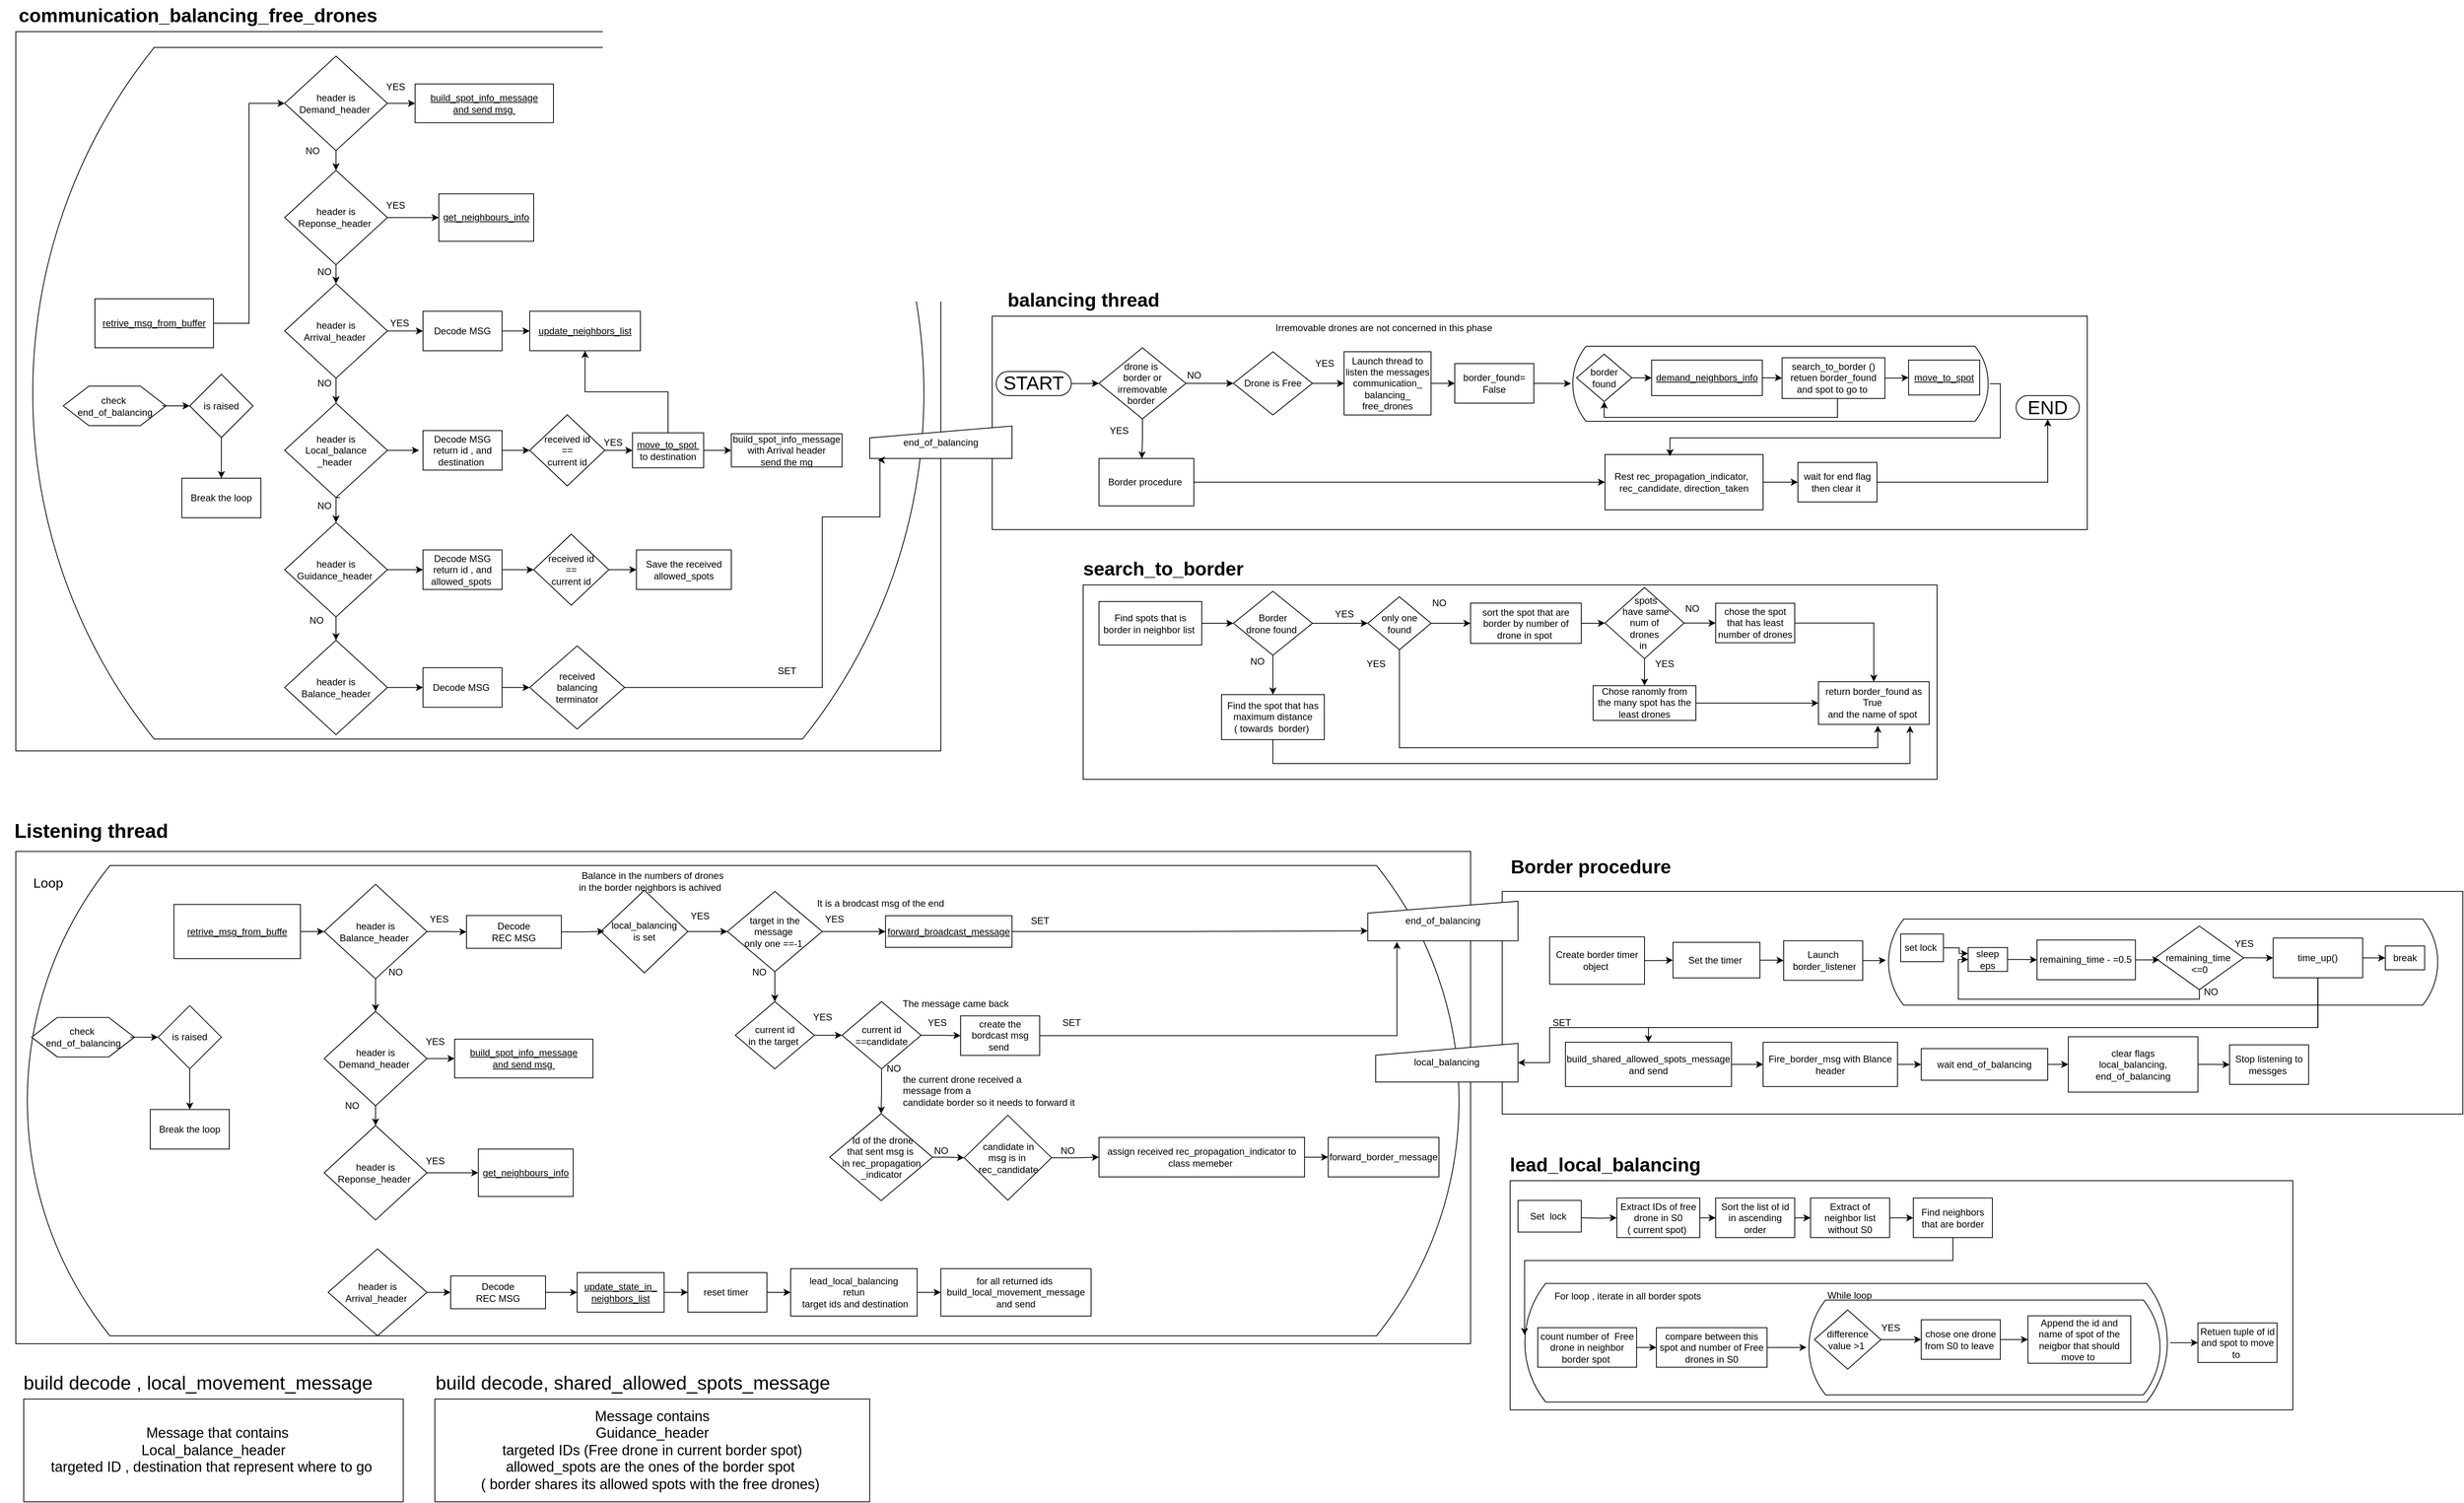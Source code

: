 <mxfile version="22.0.5" type="device">
  <diagram name="Page-1" id="hOP-KqO5PKbRfG5XRNei">
    <mxGraphModel dx="13590" dy="6477" grid="1" gridSize="10" guides="1" tooltips="1" connect="1" arrows="1" fold="1" page="1" pageScale="1" pageWidth="850" pageHeight="1100" math="0" shadow="0">
      <root>
        <mxCell id="0" />
        <mxCell id="1" parent="0" />
        <mxCell id="NDABxdSUu5IQmfP6DOrD-136" value="" style="group" vertex="1" connectable="0" parent="1">
          <mxGeometry x="-7640" y="-2200" width="2265" height="1890" as="geometry" />
        </mxCell>
        <mxCell id="NDABxdSUu5IQmfP6DOrD-201" value="" style="html=1;dashed=0;whiteSpace=wrap;" vertex="1" parent="NDABxdSUu5IQmfP6DOrD-136">
          <mxGeometry x="1050" y="1117.75" width="1215" height="281.69" as="geometry" />
        </mxCell>
        <mxCell id="NDABxdSUu5IQmfP6DOrD-40" value="" style="html=1;dashed=0;whiteSpace=wrap;" vertex="1" parent="NDABxdSUu5IQmfP6DOrD-136">
          <mxGeometry x="405" y="390" width="1385" height="270" as="geometry" />
        </mxCell>
        <mxCell id="D160FC3b2AuQzvn2AzSw-77" value="" style="rounded=0;whiteSpace=wrap;html=1;" parent="NDABxdSUu5IQmfP6DOrD-136" vertex="1">
          <mxGeometry x="-830" y="1067.2" width="1840" height="622.8" as="geometry" />
        </mxCell>
        <mxCell id="D160FC3b2AuQzvn2AzSw-78" value="" style="rounded=0;whiteSpace=wrap;html=1;shape=mxgraph.dfd.loop" parent="NDABxdSUu5IQmfP6DOrD-136" vertex="1">
          <mxGeometry x="-830" y="1085" width="1840" height="595" as="geometry" />
        </mxCell>
        <mxCell id="D160FC3b2AuQzvn2AzSw-80" value="&lt;b&gt;&lt;font style=&quot;font-size: 25px;&quot;&gt;&amp;nbsp;Listening thread&amp;nbsp;&lt;/font&gt;&lt;/b&gt;" style="text;html=1;align=center;verticalAlign=middle;resizable=0;points=[];autosize=1;strokeColor=none;fillColor=none;" parent="NDABxdSUu5IQmfP6DOrD-136" vertex="1">
          <mxGeometry x="-850" y="1020" width="230" height="40" as="geometry" />
        </mxCell>
        <mxCell id="D160FC3b2AuQzvn2AzSw-81" value="&lt;u&gt;retrive_msg_from_buffe&lt;/u&gt;" style="rounded=0;whiteSpace=wrap;html=1;" parent="NDABxdSUu5IQmfP6DOrD-136" vertex="1">
          <mxGeometry x="-630" y="1134.25" width="160" height="68.5" as="geometry" />
        </mxCell>
        <mxCell id="D160FC3b2AuQzvn2AzSw-82" value="Decode &lt;br&gt;REC MSG" style="rounded=0;whiteSpace=wrap;html=1;" parent="NDABxdSUu5IQmfP6DOrD-136" vertex="1">
          <mxGeometry x="-260" y="1148.25" width="120" height="41.5" as="geometry" />
        </mxCell>
        <mxCell id="D160FC3b2AuQzvn2AzSw-86" value="" style="shape=hexagon;perimeter=hexagonPerimeter2;whiteSpace=wrap;html=1;size=0.25" parent="NDABxdSUu5IQmfP6DOrD-136" vertex="1">
          <mxGeometry x="-810" y="1277.2" width="130" height="50" as="geometry" />
        </mxCell>
        <mxCell id="D160FC3b2AuQzvn2AzSw-87" value="check&amp;nbsp;&lt;br&gt;end_of_balancing" style="text;html=1;align=center;verticalAlign=middle;resizable=0;points=[];autosize=1;strokeColor=none;fillColor=none;" parent="NDABxdSUu5IQmfP6DOrD-136" vertex="1">
          <mxGeometry x="-805" y="1282.2" width="120" height="40" as="geometry" />
        </mxCell>
        <mxCell id="D160FC3b2AuQzvn2AzSw-88" value="is raised" style="shape=rhombus;html=1;dashed=0;whiteSpace=wrap;perimeter=rhombusPerimeter;" parent="NDABxdSUu5IQmfP6DOrD-136" vertex="1">
          <mxGeometry x="-650" y="1262.2" width="80" height="80" as="geometry" />
        </mxCell>
        <mxCell id="D160FC3b2AuQzvn2AzSw-89" style="edgeStyle=orthogonalEdgeStyle;rounded=0;orthogonalLoop=1;jettySize=auto;html=1;" parent="NDABxdSUu5IQmfP6DOrD-136" source="D160FC3b2AuQzvn2AzSw-87" target="D160FC3b2AuQzvn2AzSw-88" edge="1">
          <mxGeometry relative="1" as="geometry" />
        </mxCell>
        <mxCell id="D160FC3b2AuQzvn2AzSw-90" value="Break the loop" style="html=1;dashed=0;whiteSpace=wrap;" parent="NDABxdSUu5IQmfP6DOrD-136" vertex="1">
          <mxGeometry x="-660" y="1393.7" width="100" height="50" as="geometry" />
        </mxCell>
        <mxCell id="D160FC3b2AuQzvn2AzSw-91" style="edgeStyle=orthogonalEdgeStyle;rounded=0;orthogonalLoop=1;jettySize=auto;html=1;entryX=0.5;entryY=0;entryDx=0;entryDy=0;" parent="NDABxdSUu5IQmfP6DOrD-136" source="D160FC3b2AuQzvn2AzSw-88" target="D160FC3b2AuQzvn2AzSw-90" edge="1">
          <mxGeometry relative="1" as="geometry" />
        </mxCell>
        <mxCell id="D160FC3b2AuQzvn2AzSw-92" value="header is&lt;br&gt;Demand_header&lt;span style=&quot;background-color: initial;&quot;&gt;&amp;nbsp;&lt;/span&gt;" style="shape=rhombus;html=1;dashed=0;whiteSpace=wrap;perimeter=rhombusPerimeter;" parent="NDABxdSUu5IQmfP6DOrD-136" vertex="1">
          <mxGeometry x="-440" y="1269.45" width="130" height="119.5" as="geometry" />
        </mxCell>
        <mxCell id="D160FC3b2AuQzvn2AzSw-93" value="header is&lt;br&gt;Reponse_header&lt;span style=&quot;background-color: initial;&quot;&gt;&amp;nbsp;&lt;/span&gt;" style="shape=rhombus;html=1;dashed=0;whiteSpace=wrap;perimeter=rhombusPerimeter;" parent="NDABxdSUu5IQmfP6DOrD-136" vertex="1">
          <mxGeometry x="-440" y="1413.95" width="130" height="119.5" as="geometry" />
        </mxCell>
        <mxCell id="D160FC3b2AuQzvn2AzSw-94" style="edgeStyle=orthogonalEdgeStyle;rounded=0;orthogonalLoop=1;jettySize=auto;html=1;entryX=0.5;entryY=0;entryDx=0;entryDy=0;" parent="NDABxdSUu5IQmfP6DOrD-136" source="D160FC3b2AuQzvn2AzSw-92" target="D160FC3b2AuQzvn2AzSw-93" edge="1">
          <mxGeometry relative="1" as="geometry" />
        </mxCell>
        <mxCell id="D160FC3b2AuQzvn2AzSw-95" style="edgeStyle=orthogonalEdgeStyle;rounded=0;orthogonalLoop=1;jettySize=auto;html=1;entryX=0;entryY=0.5;entryDx=0;entryDy=0;" parent="NDABxdSUu5IQmfP6DOrD-136" source="D160FC3b2AuQzvn2AzSw-97" target="D160FC3b2AuQzvn2AzSw-82" edge="1">
          <mxGeometry relative="1" as="geometry" />
        </mxCell>
        <mxCell id="D160FC3b2AuQzvn2AzSw-96" style="edgeStyle=orthogonalEdgeStyle;rounded=0;orthogonalLoop=1;jettySize=auto;html=1;entryX=0.5;entryY=0;entryDx=0;entryDy=0;" parent="NDABxdSUu5IQmfP6DOrD-136" source="D160FC3b2AuQzvn2AzSw-97" target="D160FC3b2AuQzvn2AzSw-92" edge="1">
          <mxGeometry relative="1" as="geometry" />
        </mxCell>
        <mxCell id="D160FC3b2AuQzvn2AzSw-97" value="header is&lt;br&gt;Balance_header&lt;span style=&quot;background-color: initial;&quot;&gt;&amp;nbsp;&lt;/span&gt;" style="shape=rhombus;html=1;dashed=0;whiteSpace=wrap;perimeter=rhombusPerimeter;" parent="NDABxdSUu5IQmfP6DOrD-136" vertex="1">
          <mxGeometry x="-440" y="1108.75" width="130" height="119.5" as="geometry" />
        </mxCell>
        <mxCell id="D160FC3b2AuQzvn2AzSw-98" style="edgeStyle=orthogonalEdgeStyle;rounded=0;orthogonalLoop=1;jettySize=auto;html=1;entryX=0;entryY=0.5;entryDx=0;entryDy=0;" parent="NDABxdSUu5IQmfP6DOrD-136" source="D160FC3b2AuQzvn2AzSw-81" target="D160FC3b2AuQzvn2AzSw-97" edge="1">
          <mxGeometry relative="1" as="geometry" />
        </mxCell>
        <mxCell id="D160FC3b2AuQzvn2AzSw-99" value="&lt;u&gt;build_spot_info_message&lt;br&gt;and send msg&amp;nbsp;&lt;/u&gt;" style="html=1;dashed=0;whiteSpace=wrap;" parent="NDABxdSUu5IQmfP6DOrD-136" vertex="1">
          <mxGeometry x="-275" y="1304.7" width="175" height="49" as="geometry" />
        </mxCell>
        <mxCell id="D160FC3b2AuQzvn2AzSw-100" style="edgeStyle=orthogonalEdgeStyle;rounded=0;orthogonalLoop=1;jettySize=auto;html=1;entryX=0;entryY=0.5;entryDx=0;entryDy=0;" parent="NDABxdSUu5IQmfP6DOrD-136" source="D160FC3b2AuQzvn2AzSw-92" target="D160FC3b2AuQzvn2AzSw-99" edge="1">
          <mxGeometry relative="1" as="geometry" />
        </mxCell>
        <mxCell id="D160FC3b2AuQzvn2AzSw-101" value="&lt;u&gt;get_neighbours_info&lt;/u&gt;" style="rounded=0;whiteSpace=wrap;html=1;" parent="NDABxdSUu5IQmfP6DOrD-136" vertex="1">
          <mxGeometry x="-245" y="1443.7" width="120" height="60" as="geometry" />
        </mxCell>
        <mxCell id="D160FC3b2AuQzvn2AzSw-102" style="edgeStyle=orthogonalEdgeStyle;rounded=0;orthogonalLoop=1;jettySize=auto;html=1;entryX=0;entryY=0.5;entryDx=0;entryDy=0;" parent="NDABxdSUu5IQmfP6DOrD-136" source="D160FC3b2AuQzvn2AzSw-93" target="D160FC3b2AuQzvn2AzSw-101" edge="1">
          <mxGeometry relative="1" as="geometry" />
        </mxCell>
        <mxCell id="D160FC3b2AuQzvn2AzSw-111" value="YES" style="text;html=1;align=center;verticalAlign=middle;resizable=0;points=[];autosize=1;strokeColor=none;fillColor=none;" parent="NDABxdSUu5IQmfP6DOrD-136" vertex="1">
          <mxGeometry x="-320" y="1138.31" width="50" height="30" as="geometry" />
        </mxCell>
        <mxCell id="D160FC3b2AuQzvn2AzSw-112" value="YES" style="text;html=1;align=center;verticalAlign=middle;resizable=0;points=[];autosize=1;strokeColor=none;fillColor=none;" parent="NDABxdSUu5IQmfP6DOrD-136" vertex="1">
          <mxGeometry x="-325" y="1293.45" width="50" height="30" as="geometry" />
        </mxCell>
        <mxCell id="D160FC3b2AuQzvn2AzSw-113" value="YES" style="text;html=1;align=center;verticalAlign=middle;resizable=0;points=[];autosize=1;strokeColor=none;fillColor=none;" parent="NDABxdSUu5IQmfP6DOrD-136" vertex="1">
          <mxGeometry x="-325" y="1443.7" width="50" height="30" as="geometry" />
        </mxCell>
        <mxCell id="D160FC3b2AuQzvn2AzSw-114" value="NO" style="text;html=1;align=center;verticalAlign=middle;resizable=0;points=[];autosize=1;strokeColor=none;fillColor=none;" parent="NDABxdSUu5IQmfP6DOrD-136" vertex="1">
          <mxGeometry x="-370" y="1205.45" width="40" height="30" as="geometry" />
        </mxCell>
        <mxCell id="D160FC3b2AuQzvn2AzSw-115" value="NO" style="text;html=1;align=center;verticalAlign=middle;resizable=0;points=[];autosize=1;strokeColor=none;fillColor=none;" parent="NDABxdSUu5IQmfP6DOrD-136" vertex="1">
          <mxGeometry x="-425" y="1373.95" width="40" height="30" as="geometry" />
        </mxCell>
        <mxCell id="D160FC3b2AuQzvn2AzSw-144" value="&lt;font style=&quot;font-size: 17px;&quot;&gt;Loop&lt;/font&gt;" style="text;html=1;strokeColor=none;fillColor=none;align=center;verticalAlign=middle;whiteSpace=wrap;rounded=0;" parent="NDABxdSUu5IQmfP6DOrD-136" vertex="1">
          <mxGeometry x="-819" y="1093" width="60" height="30" as="geometry" />
        </mxCell>
        <mxCell id="D160FC3b2AuQzvn2AzSw-145" value="header is&lt;br style=&quot;border-color: var(--border-color);&quot;&gt;Arrival_header&amp;nbsp;" style="shape=rhombus;html=1;dashed=0;whiteSpace=wrap;perimeter=rhombusPerimeter;" parent="NDABxdSUu5IQmfP6DOrD-136" vertex="1">
          <mxGeometry x="-435" y="1570" width="125" height="110" as="geometry" />
        </mxCell>
        <mxCell id="D160FC3b2AuQzvn2AzSw-146" value="&lt;u&gt;update_state_in_&lt;br&gt;neighbors_list&lt;/u&gt;" style="rounded=0;whiteSpace=wrap;html=1;" parent="NDABxdSUu5IQmfP6DOrD-136" vertex="1">
          <mxGeometry x="-120" y="1600" width="110" height="50" as="geometry" />
        </mxCell>
        <mxCell id="D160FC3b2AuQzvn2AzSw-149" style="edgeStyle=orthogonalEdgeStyle;rounded=0;orthogonalLoop=1;jettySize=auto;html=1;" parent="NDABxdSUu5IQmfP6DOrD-136" source="D160FC3b2AuQzvn2AzSw-147" target="D160FC3b2AuQzvn2AzSw-146" edge="1">
          <mxGeometry relative="1" as="geometry" />
        </mxCell>
        <mxCell id="D160FC3b2AuQzvn2AzSw-147" value="Decode &lt;br&gt;REC MSG" style="rounded=0;whiteSpace=wrap;html=1;" parent="NDABxdSUu5IQmfP6DOrD-136" vertex="1">
          <mxGeometry x="-280" y="1604.25" width="120" height="41.5" as="geometry" />
        </mxCell>
        <mxCell id="D160FC3b2AuQzvn2AzSw-148" style="edgeStyle=orthogonalEdgeStyle;rounded=0;orthogonalLoop=1;jettySize=auto;html=1;" parent="NDABxdSUu5IQmfP6DOrD-136" source="D160FC3b2AuQzvn2AzSw-145" target="D160FC3b2AuQzvn2AzSw-147" edge="1">
          <mxGeometry relative="1" as="geometry" />
        </mxCell>
        <mxCell id="D160FC3b2AuQzvn2AzSw-150" value="reset timer&amp;nbsp;" style="html=1;dashed=0;whiteSpace=wrap;" parent="NDABxdSUu5IQmfP6DOrD-136" vertex="1">
          <mxGeometry x="20" y="1600" width="100" height="50" as="geometry" />
        </mxCell>
        <mxCell id="D160FC3b2AuQzvn2AzSw-151" style="edgeStyle=orthogonalEdgeStyle;rounded=0;orthogonalLoop=1;jettySize=auto;html=1;entryX=0;entryY=0.5;entryDx=0;entryDy=0;" parent="NDABxdSUu5IQmfP6DOrD-136" source="D160FC3b2AuQzvn2AzSw-146" target="D160FC3b2AuQzvn2AzSw-150" edge="1">
          <mxGeometry relative="1" as="geometry" />
        </mxCell>
        <mxCell id="D160FC3b2AuQzvn2AzSw-152" value="lead_local_balancing&lt;br&gt;retun&lt;br&gt;&amp;nbsp;target ids and destination" style="html=1;dashed=0;whiteSpace=wrap;" parent="NDABxdSUu5IQmfP6DOrD-136" vertex="1">
          <mxGeometry x="150" y="1595" width="160" height="60" as="geometry" />
        </mxCell>
        <mxCell id="D160FC3b2AuQzvn2AzSw-153" style="edgeStyle=orthogonalEdgeStyle;rounded=0;orthogonalLoop=1;jettySize=auto;html=1;" parent="NDABxdSUu5IQmfP6DOrD-136" source="D160FC3b2AuQzvn2AzSw-150" target="D160FC3b2AuQzvn2AzSw-152" edge="1">
          <mxGeometry relative="1" as="geometry" />
        </mxCell>
        <mxCell id="D160FC3b2AuQzvn2AzSw-154" value="for all returned ids&amp;nbsp;&lt;br&gt;build_local_movement_message&lt;br&gt;and send" style="html=1;dashed=0;whiteSpace=wrap;" parent="NDABxdSUu5IQmfP6DOrD-136" vertex="1">
          <mxGeometry x="340" y="1595" width="190" height="60" as="geometry" />
        </mxCell>
        <mxCell id="D160FC3b2AuQzvn2AzSw-156" style="edgeStyle=orthogonalEdgeStyle;rounded=0;orthogonalLoop=1;jettySize=auto;html=1;entryX=0;entryY=0.5;entryDx=0;entryDy=0;" parent="NDABxdSUu5IQmfP6DOrD-136" source="D160FC3b2AuQzvn2AzSw-152" target="D160FC3b2AuQzvn2AzSw-154" edge="1">
          <mxGeometry relative="1" as="geometry" />
        </mxCell>
        <mxCell id="bWAK34atBpEUnrHbyC6j-2" value="local_balancing&lt;br&gt;is set" style="shape=rhombus;html=1;dashed=0;whiteSpace=wrap;perimeter=rhombusPerimeter;" parent="NDABxdSUu5IQmfP6DOrD-136" vertex="1">
          <mxGeometry x="-90" y="1116.22" width="110" height="104.55" as="geometry" />
        </mxCell>
        <mxCell id="bWAK34atBpEUnrHbyC6j-3" style="edgeStyle=orthogonalEdgeStyle;rounded=0;orthogonalLoop=1;jettySize=auto;html=1;entryX=0.039;entryY=0.498;entryDx=0;entryDy=0;entryPerimeter=0;" parent="NDABxdSUu5IQmfP6DOrD-136" source="D160FC3b2AuQzvn2AzSw-82" target="bWAK34atBpEUnrHbyC6j-2" edge="1">
          <mxGeometry relative="1" as="geometry" />
        </mxCell>
        <mxCell id="bWAK34atBpEUnrHbyC6j-4" value="Balance in the numbers of drones &lt;br&gt;in the border neighbors is achived&amp;nbsp;&amp;nbsp;" style="text;html=1;align=center;verticalAlign=middle;resizable=0;points=[];autosize=1;strokeColor=none;fillColor=none;" parent="NDABxdSUu5IQmfP6DOrD-136" vertex="1">
          <mxGeometry x="-130" y="1085" width="210" height="40" as="geometry" />
        </mxCell>
        <mxCell id="bWAK34atBpEUnrHbyC6j-5" value="target in the message&amp;nbsp;&lt;br&gt;only one ==-1&amp;nbsp;" style="shape=rhombus;html=1;dashed=0;whiteSpace=wrap;perimeter=rhombusPerimeter;" parent="NDABxdSUu5IQmfP6DOrD-136" vertex="1">
          <mxGeometry x="70" y="1117.75" width="120" height="101.5" as="geometry" />
        </mxCell>
        <mxCell id="bWAK34atBpEUnrHbyC6j-6" style="edgeStyle=orthogonalEdgeStyle;rounded=0;orthogonalLoop=1;jettySize=auto;html=1;entryX=0;entryY=0.5;entryDx=0;entryDy=0;" parent="NDABxdSUu5IQmfP6DOrD-136" source="bWAK34atBpEUnrHbyC6j-2" target="bWAK34atBpEUnrHbyC6j-5" edge="1">
          <mxGeometry relative="1" as="geometry" />
        </mxCell>
        <mxCell id="bWAK34atBpEUnrHbyC6j-7" value="YES" style="text;html=1;align=center;verticalAlign=middle;resizable=0;points=[];autosize=1;strokeColor=none;fillColor=none;" parent="NDABxdSUu5IQmfP6DOrD-136" vertex="1">
          <mxGeometry x="10" y="1134.25" width="50" height="30" as="geometry" />
        </mxCell>
        <mxCell id="bWAK34atBpEUnrHbyC6j-8" value="YES&lt;br&gt;" style="text;html=1;align=center;verticalAlign=middle;resizable=0;points=[];autosize=1;strokeColor=none;fillColor=none;" parent="NDABxdSUu5IQmfP6DOrD-136" vertex="1">
          <mxGeometry x="180" y="1138.31" width="50" height="30" as="geometry" />
        </mxCell>
        <mxCell id="bWAK34atBpEUnrHbyC6j-9" value="NO" style="text;html=1;align=center;verticalAlign=middle;resizable=0;points=[];autosize=1;strokeColor=none;fillColor=none;" parent="NDABxdSUu5IQmfP6DOrD-136" vertex="1">
          <mxGeometry x="90" y="1205.45" width="40" height="30" as="geometry" />
        </mxCell>
        <mxCell id="bWAK34atBpEUnrHbyC6j-10" value="It is a brodcast msg of the end&amp;nbsp;" style="text;html=1;align=center;verticalAlign=middle;resizable=0;points=[];autosize=1;strokeColor=none;fillColor=none;" parent="NDABxdSUu5IQmfP6DOrD-136" vertex="1">
          <mxGeometry x="170" y="1118.25" width="190" height="30" as="geometry" />
        </mxCell>
        <mxCell id="bWAK34atBpEUnrHbyC6j-11" value="&lt;u&gt;forward_broadcast_message&lt;/u&gt;" style="rounded=0;whiteSpace=wrap;html=1;" parent="NDABxdSUu5IQmfP6DOrD-136" vertex="1">
          <mxGeometry x="270" y="1148.5" width="160" height="40" as="geometry" />
        </mxCell>
        <mxCell id="bWAK34atBpEUnrHbyC6j-12" style="edgeStyle=orthogonalEdgeStyle;rounded=0;orthogonalLoop=1;jettySize=auto;html=1;entryX=0;entryY=0.5;entryDx=0;entryDy=0;" parent="NDABxdSUu5IQmfP6DOrD-136" source="bWAK34atBpEUnrHbyC6j-5" target="bWAK34atBpEUnrHbyC6j-11" edge="1">
          <mxGeometry relative="1" as="geometry" />
        </mxCell>
        <mxCell id="bWAK34atBpEUnrHbyC6j-13" value="end_of_balancing" style="shape=manualInput;whiteSpace=wrap;html=1;dashed=0;size=15;" parent="NDABxdSUu5IQmfP6DOrD-136" vertex="1">
          <mxGeometry x="880" y="1130.2" width="190" height="50" as="geometry" />
        </mxCell>
        <mxCell id="bWAK34atBpEUnrHbyC6j-14" style="edgeStyle=orthogonalEdgeStyle;rounded=0;orthogonalLoop=1;jettySize=auto;html=1;entryX=0;entryY=0.75;entryDx=0;entryDy=0;" parent="NDABxdSUu5IQmfP6DOrD-136" source="bWAK34atBpEUnrHbyC6j-11" target="bWAK34atBpEUnrHbyC6j-13" edge="1">
          <mxGeometry relative="1" as="geometry" />
        </mxCell>
        <mxCell id="bWAK34atBpEUnrHbyC6j-15" value="SET" style="text;html=1;align=center;verticalAlign=middle;resizable=0;points=[];autosize=1;strokeColor=none;fillColor=none;" parent="NDABxdSUu5IQmfP6DOrD-136" vertex="1">
          <mxGeometry x="440" y="1140.31" width="50" height="30" as="geometry" />
        </mxCell>
        <mxCell id="bWAK34atBpEUnrHbyC6j-16" value="current id &lt;br&gt;in the target&amp;nbsp;" style="shape=rhombus;html=1;dashed=0;whiteSpace=wrap;perimeter=rhombusPerimeter;" parent="NDABxdSUu5IQmfP6DOrD-136" vertex="1">
          <mxGeometry x="80" y="1257.2" width="100" height="85" as="geometry" />
        </mxCell>
        <mxCell id="bWAK34atBpEUnrHbyC6j-17" style="edgeStyle=orthogonalEdgeStyle;rounded=0;orthogonalLoop=1;jettySize=auto;html=1;" parent="NDABxdSUu5IQmfP6DOrD-136" source="bWAK34atBpEUnrHbyC6j-5" target="bWAK34atBpEUnrHbyC6j-16" edge="1">
          <mxGeometry relative="1" as="geometry" />
        </mxCell>
        <mxCell id="bWAK34atBpEUnrHbyC6j-18" value="The message came back&amp;nbsp;" style="text;html=1;align=center;verticalAlign=middle;resizable=0;points=[];autosize=1;strokeColor=none;fillColor=none;" parent="NDABxdSUu5IQmfP6DOrD-136" vertex="1">
          <mxGeometry x="280" y="1245.2" width="160" height="30" as="geometry" />
        </mxCell>
        <mxCell id="bWAK34atBpEUnrHbyC6j-19" value="current id &lt;br&gt;==candidate" style="shape=rhombus;html=1;dashed=0;whiteSpace=wrap;perimeter=rhombusPerimeter;" parent="NDABxdSUu5IQmfP6DOrD-136" vertex="1">
          <mxGeometry x="215" y="1257.2" width="100" height="85" as="geometry" />
        </mxCell>
        <mxCell id="bWAK34atBpEUnrHbyC6j-20" style="edgeStyle=orthogonalEdgeStyle;rounded=0;orthogonalLoop=1;jettySize=auto;html=1;entryX=0;entryY=0.5;entryDx=0;entryDy=0;" parent="NDABxdSUu5IQmfP6DOrD-136" source="bWAK34atBpEUnrHbyC6j-16" target="bWAK34atBpEUnrHbyC6j-19" edge="1">
          <mxGeometry relative="1" as="geometry" />
        </mxCell>
        <mxCell id="bWAK34atBpEUnrHbyC6j-21" value="YES" style="text;html=1;align=center;verticalAlign=middle;resizable=0;points=[];autosize=1;strokeColor=none;fillColor=none;" parent="NDABxdSUu5IQmfP6DOrD-136" vertex="1">
          <mxGeometry x="165" y="1262.2" width="50" height="30" as="geometry" />
        </mxCell>
        <mxCell id="bWAK34atBpEUnrHbyC6j-22" value="create the bordcast msg send&amp;nbsp;" style="html=1;dashed=0;whiteSpace=wrap;" parent="NDABxdSUu5IQmfP6DOrD-136" vertex="1">
          <mxGeometry x="365" y="1275.2" width="100" height="50" as="geometry" />
        </mxCell>
        <mxCell id="bWAK34atBpEUnrHbyC6j-23" style="edgeStyle=orthogonalEdgeStyle;rounded=0;orthogonalLoop=1;jettySize=auto;html=1;entryX=0;entryY=0.5;entryDx=0;entryDy=0;" parent="NDABxdSUu5IQmfP6DOrD-136" source="bWAK34atBpEUnrHbyC6j-19" target="bWAK34atBpEUnrHbyC6j-22" edge="1">
          <mxGeometry relative="1" as="geometry" />
        </mxCell>
        <mxCell id="bWAK34atBpEUnrHbyC6j-24" value="YES" style="text;html=1;align=center;verticalAlign=middle;resizable=0;points=[];autosize=1;strokeColor=none;fillColor=none;" parent="NDABxdSUu5IQmfP6DOrD-136" vertex="1">
          <mxGeometry x="310" y="1269.45" width="50" height="30" as="geometry" />
        </mxCell>
        <mxCell id="bWAK34atBpEUnrHbyC6j-25" style="edgeStyle=orthogonalEdgeStyle;rounded=0;orthogonalLoop=1;jettySize=auto;html=1;entryX=0.194;entryY=1.027;entryDx=0;entryDy=0;entryPerimeter=0;" parent="NDABxdSUu5IQmfP6DOrD-136" source="bWAK34atBpEUnrHbyC6j-22" target="bWAK34atBpEUnrHbyC6j-13" edge="1">
          <mxGeometry relative="1" as="geometry" />
        </mxCell>
        <mxCell id="bWAK34atBpEUnrHbyC6j-26" value="SET" style="text;html=1;align=center;verticalAlign=middle;resizable=0;points=[];autosize=1;strokeColor=none;fillColor=none;" parent="NDABxdSUu5IQmfP6DOrD-136" vertex="1">
          <mxGeometry x="480" y="1269.45" width="50" height="30" as="geometry" />
        </mxCell>
        <mxCell id="bWAK34atBpEUnrHbyC6j-31" value="NO" style="text;html=1;align=center;verticalAlign=middle;resizable=0;points=[];autosize=1;strokeColor=none;fillColor=none;" parent="NDABxdSUu5IQmfP6DOrD-136" vertex="1">
          <mxGeometry x="260" y="1327.2" width="40" height="30" as="geometry" />
        </mxCell>
        <mxCell id="bWAK34atBpEUnrHbyC6j-33" value="the current drone received a&#xa;message from a &#xa;candidate border so it needs to forward it" style="text;whiteSpace=wrap;" parent="NDABxdSUu5IQmfP6DOrD-136" vertex="1">
          <mxGeometry x="290" y="1342.2" width="490" height="40" as="geometry" />
        </mxCell>
        <mxCell id="bWAK34atBpEUnrHbyC6j-43" value="" style="group" parent="NDABxdSUu5IQmfP6DOrD-136" vertex="1" connectable="0">
          <mxGeometry x="180" y="1398.45" width="810" height="135" as="geometry" />
        </mxCell>
        <mxCell id="bWAK34atBpEUnrHbyC6j-34" value="assign received&amp;nbsp;rec_propagation_indicator to class memeber&amp;nbsp;" style="html=1;dashed=0;whiteSpace=wrap;" parent="bWAK34atBpEUnrHbyC6j-43" vertex="1">
          <mxGeometry x="360" y="30.5" width="260" height="50" as="geometry" />
        </mxCell>
        <mxCell id="bWAK34atBpEUnrHbyC6j-35" value="&amp;nbsp;Id of the drone &lt;br&gt;that sent msg is&amp;nbsp;&lt;br&gt;in rec_propagation&lt;br&gt;_indicator" style="shape=rhombus;html=1;dashed=0;whiteSpace=wrap;perimeter=rhombusPerimeter;" parent="bWAK34atBpEUnrHbyC6j-43" vertex="1">
          <mxGeometry x="19.5" y="0.5" width="130" height="110" as="geometry" />
        </mxCell>
        <mxCell id="bWAK34atBpEUnrHbyC6j-36" style="edgeStyle=orthogonalEdgeStyle;rounded=0;orthogonalLoop=1;jettySize=auto;html=1;entryX=0;entryY=0.5;entryDx=0;entryDy=0;" parent="bWAK34atBpEUnrHbyC6j-43" source="bWAK34atBpEUnrHbyC6j-37" target="bWAK34atBpEUnrHbyC6j-34" edge="1">
          <mxGeometry relative="1" as="geometry" />
        </mxCell>
        <mxCell id="bWAK34atBpEUnrHbyC6j-37" value="candidate in &lt;br&gt;msg is in&amp;nbsp;&lt;br&gt;rec_candidate" style="shape=rhombus;html=1;dashed=0;whiteSpace=wrap;perimeter=rhombusPerimeter;" parent="bWAK34atBpEUnrHbyC6j-43" vertex="1">
          <mxGeometry x="189.5" y="2.5" width="110.5" height="107.5" as="geometry" />
        </mxCell>
        <mxCell id="bWAK34atBpEUnrHbyC6j-38" style="edgeStyle=orthogonalEdgeStyle;rounded=0;orthogonalLoop=1;jettySize=auto;html=1;entryX=0;entryY=0.5;entryDx=0;entryDy=0;" parent="bWAK34atBpEUnrHbyC6j-43" source="bWAK34atBpEUnrHbyC6j-35" target="bWAK34atBpEUnrHbyC6j-37" edge="1">
          <mxGeometry relative="1" as="geometry" />
        </mxCell>
        <mxCell id="bWAK34atBpEUnrHbyC6j-39" value="forward_border_message" style="html=1;dashed=0;whiteSpace=wrap;" parent="bWAK34atBpEUnrHbyC6j-43" vertex="1">
          <mxGeometry x="650" y="30.5" width="140" height="50" as="geometry" />
        </mxCell>
        <mxCell id="bWAK34atBpEUnrHbyC6j-40" style="edgeStyle=orthogonalEdgeStyle;rounded=0;orthogonalLoop=1;jettySize=auto;html=1;entryX=0;entryY=0.5;entryDx=0;entryDy=0;" parent="bWAK34atBpEUnrHbyC6j-43" source="bWAK34atBpEUnrHbyC6j-34" target="bWAK34atBpEUnrHbyC6j-39" edge="1">
          <mxGeometry relative="1" as="geometry" />
        </mxCell>
        <mxCell id="bWAK34atBpEUnrHbyC6j-41" value="NO" style="text;html=1;align=center;verticalAlign=middle;resizable=0;points=[];autosize=1;strokeColor=none;fillColor=none;" parent="bWAK34atBpEUnrHbyC6j-43" vertex="1">
          <mxGeometry x="140" y="32.5" width="40" height="30" as="geometry" />
        </mxCell>
        <mxCell id="bWAK34atBpEUnrHbyC6j-42" value="NO" style="text;html=1;align=center;verticalAlign=middle;resizable=0;points=[];autosize=1;strokeColor=none;fillColor=none;" parent="bWAK34atBpEUnrHbyC6j-43" vertex="1">
          <mxGeometry x="300" y="32.5" width="40" height="30" as="geometry" />
        </mxCell>
        <mxCell id="bWAK34atBpEUnrHbyC6j-30" style="edgeStyle=orthogonalEdgeStyle;rounded=0;orthogonalLoop=1;jettySize=auto;html=1;entryX=0.5;entryY=0;entryDx=0;entryDy=0;" parent="NDABxdSUu5IQmfP6DOrD-136" source="bWAK34atBpEUnrHbyC6j-19" target="bWAK34atBpEUnrHbyC6j-35" edge="1">
          <mxGeometry relative="1" as="geometry">
            <mxPoint x="265" y="1374.4" as="targetPoint" />
          </mxGeometry>
        </mxCell>
        <mxCell id="NDABxdSUu5IQmfP6DOrD-1" value="Border procedure&amp;nbsp;" style="rounded=0;whiteSpace=wrap;html=1;" vertex="1" parent="NDABxdSUu5IQmfP6DOrD-136">
          <mxGeometry x="540" y="570" width="120" height="60" as="geometry" />
        </mxCell>
        <mxCell id="NDABxdSUu5IQmfP6DOrD-2" value="drone is&amp;nbsp;&lt;br&gt;border or irremovable &lt;br&gt;border&amp;nbsp;" style="shape=rhombus;html=1;dashed=0;whiteSpace=wrap;perimeter=rhombusPerimeter;" vertex="1" parent="NDABxdSUu5IQmfP6DOrD-136">
          <mxGeometry x="540" y="430" width="110" height="90" as="geometry" />
        </mxCell>
        <mxCell id="NDABxdSUu5IQmfP6DOrD-6" style="edgeStyle=orthogonalEdgeStyle;rounded=0;orthogonalLoop=1;jettySize=auto;html=1;entryX=0.452;entryY=0.002;entryDx=0;entryDy=0;entryPerimeter=0;" edge="1" parent="NDABxdSUu5IQmfP6DOrD-136" source="NDABxdSUu5IQmfP6DOrD-2" target="NDABxdSUu5IQmfP6DOrD-1">
          <mxGeometry relative="1" as="geometry" />
        </mxCell>
        <mxCell id="NDABxdSUu5IQmfP6DOrD-8" value="YES" style="text;html=1;align=center;verticalAlign=middle;resizable=0;points=[];autosize=1;strokeColor=none;fillColor=none;" vertex="1" parent="NDABxdSUu5IQmfP6DOrD-136">
          <mxGeometry x="540" y="520" width="50" height="30" as="geometry" />
        </mxCell>
        <mxCell id="NDABxdSUu5IQmfP6DOrD-9" value="NO" style="text;html=1;align=center;verticalAlign=middle;resizable=0;points=[];autosize=1;strokeColor=none;fillColor=none;" vertex="1" parent="NDABxdSUu5IQmfP6DOrD-136">
          <mxGeometry x="640" y="450" width="40" height="30" as="geometry" />
        </mxCell>
        <mxCell id="NDABxdSUu5IQmfP6DOrD-10" value="Drone is Free" style="shape=rhombus;html=1;dashed=0;whiteSpace=wrap;perimeter=rhombusPerimeter;" vertex="1" parent="NDABxdSUu5IQmfP6DOrD-136">
          <mxGeometry x="710" y="435" width="100" height="80" as="geometry" />
        </mxCell>
        <mxCell id="NDABxdSUu5IQmfP6DOrD-11" style="edgeStyle=orthogonalEdgeStyle;rounded=0;orthogonalLoop=1;jettySize=auto;html=1;entryX=0;entryY=0.5;entryDx=0;entryDy=0;" edge="1" parent="NDABxdSUu5IQmfP6DOrD-136" source="NDABxdSUu5IQmfP6DOrD-2" target="NDABxdSUu5IQmfP6DOrD-10">
          <mxGeometry relative="1" as="geometry" />
        </mxCell>
        <mxCell id="NDABxdSUu5IQmfP6DOrD-12" value="Launch thread to listen the messages&lt;br&gt;communication_&lt;br&gt;balancing_&lt;br&gt;free_drones" style="html=1;dashed=0;whiteSpace=wrap;" vertex="1" parent="NDABxdSUu5IQmfP6DOrD-136">
          <mxGeometry x="850" y="435" width="110" height="80" as="geometry" />
        </mxCell>
        <mxCell id="NDABxdSUu5IQmfP6DOrD-13" style="edgeStyle=orthogonalEdgeStyle;rounded=0;orthogonalLoop=1;jettySize=auto;html=1;entryX=0;entryY=0.5;entryDx=0;entryDy=0;" edge="1" parent="NDABxdSUu5IQmfP6DOrD-136" source="NDABxdSUu5IQmfP6DOrD-10" target="NDABxdSUu5IQmfP6DOrD-12">
          <mxGeometry relative="1" as="geometry" />
        </mxCell>
        <mxCell id="NDABxdSUu5IQmfP6DOrD-15" value="YES" style="text;html=1;align=center;verticalAlign=middle;resizable=0;points=[];autosize=1;strokeColor=none;fillColor=none;" vertex="1" parent="NDABxdSUu5IQmfP6DOrD-136">
          <mxGeometry x="800" y="435" width="50" height="30" as="geometry" />
        </mxCell>
        <mxCell id="NDABxdSUu5IQmfP6DOrD-16" value="Irremovable drones are not concerned in this phase" style="text;html=1;align=center;verticalAlign=middle;resizable=0;points=[];autosize=1;strokeColor=none;fillColor=none;" vertex="1" parent="NDABxdSUu5IQmfP6DOrD-136">
          <mxGeometry x="750" y="390" width="300" height="30" as="geometry" />
        </mxCell>
        <mxCell id="NDABxdSUu5IQmfP6DOrD-18" value="" style="html=1;dashed=0;whiteSpace=wrap;shape=mxgraph.dfd.loop" vertex="1" parent="NDABxdSUu5IQmfP6DOrD-136">
          <mxGeometry x="1137" y="428" width="530" height="95" as="geometry" />
        </mxCell>
        <mxCell id="NDABxdSUu5IQmfP6DOrD-21" value="border_found= False" style="html=1;dashed=0;whiteSpace=wrap;" vertex="1" parent="NDABxdSUu5IQmfP6DOrD-136">
          <mxGeometry x="990" y="450" width="100" height="50" as="geometry" />
        </mxCell>
        <mxCell id="NDABxdSUu5IQmfP6DOrD-22" style="edgeStyle=orthogonalEdgeStyle;rounded=0;orthogonalLoop=1;jettySize=auto;html=1;" edge="1" parent="NDABxdSUu5IQmfP6DOrD-136" source="NDABxdSUu5IQmfP6DOrD-12" target="NDABxdSUu5IQmfP6DOrD-21">
          <mxGeometry relative="1" as="geometry" />
        </mxCell>
        <mxCell id="NDABxdSUu5IQmfP6DOrD-23" style="edgeStyle=orthogonalEdgeStyle;rounded=0;orthogonalLoop=1;jettySize=auto;html=1;entryX=0;entryY=0.498;entryDx=0;entryDy=0;entryPerimeter=0;" edge="1" parent="NDABxdSUu5IQmfP6DOrD-136" source="NDABxdSUu5IQmfP6DOrD-21" target="NDABxdSUu5IQmfP6DOrD-18">
          <mxGeometry relative="1" as="geometry" />
        </mxCell>
        <mxCell id="NDABxdSUu5IQmfP6DOrD-34" value="" style="group" vertex="1" connectable="0" parent="NDABxdSUu5IQmfP6DOrD-136">
          <mxGeometry x="1144" y="438" width="510" height="80" as="geometry" />
        </mxCell>
        <mxCell id="NDABxdSUu5IQmfP6DOrD-24" value="border&lt;br&gt;found" style="shape=rhombus;html=1;dashed=0;whiteSpace=wrap;perimeter=rhombusPerimeter;" vertex="1" parent="NDABxdSUu5IQmfP6DOrD-34">
          <mxGeometry width="70" height="60" as="geometry" />
        </mxCell>
        <mxCell id="NDABxdSUu5IQmfP6DOrD-25" value="&lt;u&gt;demand_neighbors_info&lt;/u&gt;" style="html=1;dashed=0;whiteSpace=wrap;" vertex="1" parent="NDABxdSUu5IQmfP6DOrD-34">
          <mxGeometry x="95" y="7.5" width="140" height="45" as="geometry" />
        </mxCell>
        <mxCell id="NDABxdSUu5IQmfP6DOrD-26" style="edgeStyle=orthogonalEdgeStyle;rounded=0;orthogonalLoop=1;jettySize=auto;html=1;entryX=0;entryY=0.5;entryDx=0;entryDy=0;" edge="1" parent="NDABxdSUu5IQmfP6DOrD-34" source="NDABxdSUu5IQmfP6DOrD-24" target="NDABxdSUu5IQmfP6DOrD-25">
          <mxGeometry relative="1" as="geometry" />
        </mxCell>
        <mxCell id="NDABxdSUu5IQmfP6DOrD-33" style="edgeStyle=orthogonalEdgeStyle;rounded=0;orthogonalLoop=1;jettySize=auto;html=1;entryX=0.5;entryY=1;entryDx=0;entryDy=0;" edge="1" parent="NDABxdSUu5IQmfP6DOrD-34" source="NDABxdSUu5IQmfP6DOrD-27" target="NDABxdSUu5IQmfP6DOrD-24">
          <mxGeometry relative="1" as="geometry">
            <Array as="points">
              <mxPoint x="330" y="80" />
              <mxPoint x="35" y="80" />
            </Array>
          </mxGeometry>
        </mxCell>
        <mxCell id="NDABxdSUu5IQmfP6DOrD-27" value="search_to_border ()&lt;br&gt;retuen border_found and spot to go to&amp;nbsp;" style="html=1;dashed=0;whiteSpace=wrap;" vertex="1" parent="NDABxdSUu5IQmfP6DOrD-34">
          <mxGeometry x="260" y="4.63" width="130" height="51.5" as="geometry" />
        </mxCell>
        <mxCell id="NDABxdSUu5IQmfP6DOrD-30" style="edgeStyle=orthogonalEdgeStyle;rounded=0;orthogonalLoop=1;jettySize=auto;html=1;entryX=0;entryY=0.5;entryDx=0;entryDy=0;" edge="1" parent="NDABxdSUu5IQmfP6DOrD-34" source="NDABxdSUu5IQmfP6DOrD-25" target="NDABxdSUu5IQmfP6DOrD-27">
          <mxGeometry relative="1" as="geometry" />
        </mxCell>
        <mxCell id="NDABxdSUu5IQmfP6DOrD-31" value="&lt;u&gt;move_to_spot&lt;/u&gt;" style="html=1;dashed=0;whiteSpace=wrap;" vertex="1" parent="NDABxdSUu5IQmfP6DOrD-34">
          <mxGeometry x="420" y="7.5" width="90" height="44.25" as="geometry" />
        </mxCell>
        <mxCell id="NDABxdSUu5IQmfP6DOrD-32" style="edgeStyle=orthogonalEdgeStyle;rounded=0;orthogonalLoop=1;jettySize=auto;html=1;entryX=0;entryY=0.5;entryDx=0;entryDy=0;" edge="1" parent="NDABxdSUu5IQmfP6DOrD-34" source="NDABxdSUu5IQmfP6DOrD-27" target="NDABxdSUu5IQmfP6DOrD-31">
          <mxGeometry relative="1" as="geometry" />
        </mxCell>
        <mxCell id="NDABxdSUu5IQmfP6DOrD-35" value="Rest&amp;nbsp;rec_propagation_indicator,&amp;nbsp;&amp;nbsp;&lt;br&gt;rec_candidate,&amp;nbsp;direction_taken" style="html=1;dashed=0;whiteSpace=wrap;" vertex="1" parent="NDABxdSUu5IQmfP6DOrD-136">
          <mxGeometry x="1180" y="565" width="200" height="70" as="geometry" />
        </mxCell>
        <mxCell id="NDABxdSUu5IQmfP6DOrD-36" value="wait for end flag then clear it&amp;nbsp;" style="html=1;dashed=0;whiteSpace=wrap;" vertex="1" parent="NDABxdSUu5IQmfP6DOrD-136">
          <mxGeometry x="1424" y="575" width="100" height="50" as="geometry" />
        </mxCell>
        <mxCell id="NDABxdSUu5IQmfP6DOrD-38" style="edgeStyle=orthogonalEdgeStyle;rounded=0;orthogonalLoop=1;jettySize=auto;html=1;entryX=0;entryY=0.5;entryDx=0;entryDy=0;" edge="1" parent="NDABxdSUu5IQmfP6DOrD-136" source="NDABxdSUu5IQmfP6DOrD-1" target="NDABxdSUu5IQmfP6DOrD-35">
          <mxGeometry relative="1" as="geometry" />
        </mxCell>
        <mxCell id="NDABxdSUu5IQmfP6DOrD-37" style="edgeStyle=orthogonalEdgeStyle;rounded=0;orthogonalLoop=1;jettySize=auto;html=1;entryX=0;entryY=0.5;entryDx=0;entryDy=0;" edge="1" parent="NDABxdSUu5IQmfP6DOrD-136" source="NDABxdSUu5IQmfP6DOrD-35" target="NDABxdSUu5IQmfP6DOrD-36">
          <mxGeometry relative="1" as="geometry" />
        </mxCell>
        <mxCell id="NDABxdSUu5IQmfP6DOrD-39" style="edgeStyle=orthogonalEdgeStyle;rounded=0;orthogonalLoop=1;jettySize=auto;html=1;entryX=0.411;entryY=0.032;entryDx=0;entryDy=0;entryPerimeter=0;" edge="1" parent="NDABxdSUu5IQmfP6DOrD-136" source="NDABxdSUu5IQmfP6DOrD-18" target="NDABxdSUu5IQmfP6DOrD-35">
          <mxGeometry relative="1" as="geometry">
            <Array as="points">
              <mxPoint x="1680" y="475" />
              <mxPoint x="1680" y="544" />
              <mxPoint x="1262" y="544" />
            </Array>
          </mxGeometry>
        </mxCell>
        <mxCell id="NDABxdSUu5IQmfP6DOrD-41" value="&lt;font style=&quot;font-size: 24px;&quot;&gt;&lt;b&gt;balancing thread&lt;/b&gt;&lt;/font&gt;" style="text;html=1;align=center;verticalAlign=middle;resizable=0;points=[];autosize=1;strokeColor=none;fillColor=none;" vertex="1" parent="NDABxdSUu5IQmfP6DOrD-136">
          <mxGeometry x="410" y="350" width="220" height="40" as="geometry" />
        </mxCell>
        <mxCell id="NDABxdSUu5IQmfP6DOrD-73" value="" style="group" vertex="1" connectable="0" parent="NDABxdSUu5IQmfP6DOrD-136">
          <mxGeometry x="506" y="690" width="1094" height="286" as="geometry" />
        </mxCell>
        <mxCell id="NDABxdSUu5IQmfP6DOrD-71" value="" style="group" vertex="1" connectable="0" parent="NDABxdSUu5IQmfP6DOrD-73">
          <mxGeometry x="14" y="40" width="1080" height="246" as="geometry" />
        </mxCell>
        <mxCell id="NDABxdSUu5IQmfP6DOrD-70" value="" style="html=1;dashed=0;whiteSpace=wrap;" vertex="1" parent="NDABxdSUu5IQmfP6DOrD-71">
          <mxGeometry width="1080" height="246" as="geometry" />
        </mxCell>
        <mxCell id="NDABxdSUu5IQmfP6DOrD-42" value="Find spots that is border in neighbor list&amp;nbsp;" style="html=1;dashed=0;whiteSpace=wrap;" vertex="1" parent="NDABxdSUu5IQmfP6DOrD-71">
          <mxGeometry x="20" y="21" width="130" height="55" as="geometry" />
        </mxCell>
        <mxCell id="NDABxdSUu5IQmfP6DOrD-43" value="only one found" style="shape=rhombus;html=1;dashed=0;whiteSpace=wrap;perimeter=rhombusPerimeter;" vertex="1" parent="NDABxdSUu5IQmfP6DOrD-71">
          <mxGeometry x="360" y="15" width="80" height="67" as="geometry" />
        </mxCell>
        <mxCell id="NDABxdSUu5IQmfP6DOrD-45" value="return border_found as True&amp;nbsp;&lt;br&gt;and the name of spot&amp;nbsp;" style="html=1;dashed=0;whiteSpace=wrap;" vertex="1" parent="NDABxdSUu5IQmfP6DOrD-71">
          <mxGeometry x="930" y="122.45" width="140" height="54" as="geometry" />
        </mxCell>
        <mxCell id="NDABxdSUu5IQmfP6DOrD-46" style="edgeStyle=orthogonalEdgeStyle;rounded=0;orthogonalLoop=1;jettySize=auto;html=1;entryX=0.536;entryY=1.028;entryDx=0;entryDy=0;entryPerimeter=0;" edge="1" parent="NDABxdSUu5IQmfP6DOrD-71" source="NDABxdSUu5IQmfP6DOrD-43" target="NDABxdSUu5IQmfP6DOrD-45">
          <mxGeometry relative="1" as="geometry">
            <Array as="points">
              <mxPoint x="400" y="206" />
              <mxPoint x="1005" y="206" />
            </Array>
          </mxGeometry>
        </mxCell>
        <mxCell id="NDABxdSUu5IQmfP6DOrD-47" value="YES" style="text;html=1;align=center;verticalAlign=middle;resizable=0;points=[];autosize=1;strokeColor=none;fillColor=none;" vertex="1" parent="NDABxdSUu5IQmfP6DOrD-71">
          <mxGeometry x="345" y="84.5" width="50" height="30" as="geometry" />
        </mxCell>
        <mxCell id="NDABxdSUu5IQmfP6DOrD-50" style="edgeStyle=orthogonalEdgeStyle;rounded=0;orthogonalLoop=1;jettySize=auto;html=1;entryX=0;entryY=0.5;entryDx=0;entryDy=0;" edge="1" parent="NDABxdSUu5IQmfP6DOrD-71" source="NDABxdSUu5IQmfP6DOrD-48" target="NDABxdSUu5IQmfP6DOrD-43">
          <mxGeometry relative="1" as="geometry" />
        </mxCell>
        <mxCell id="NDABxdSUu5IQmfP6DOrD-48" value="Border &lt;br&gt;drone found&amp;nbsp;" style="shape=rhombus;html=1;dashed=0;whiteSpace=wrap;perimeter=rhombusPerimeter;" vertex="1" parent="NDABxdSUu5IQmfP6DOrD-71">
          <mxGeometry x="190" y="8" width="100" height="81" as="geometry" />
        </mxCell>
        <mxCell id="NDABxdSUu5IQmfP6DOrD-49" style="edgeStyle=orthogonalEdgeStyle;rounded=0;orthogonalLoop=1;jettySize=auto;html=1;entryX=0;entryY=0.5;entryDx=0;entryDy=0;" edge="1" parent="NDABxdSUu5IQmfP6DOrD-71" source="NDABxdSUu5IQmfP6DOrD-42" target="NDABxdSUu5IQmfP6DOrD-48">
          <mxGeometry relative="1" as="geometry" />
        </mxCell>
        <mxCell id="NDABxdSUu5IQmfP6DOrD-51" value="YES" style="text;html=1;align=center;verticalAlign=middle;resizable=0;points=[];autosize=1;strokeColor=none;fillColor=none;" vertex="1" parent="NDABxdSUu5IQmfP6DOrD-71">
          <mxGeometry x="305" y="22.22" width="50" height="30" as="geometry" />
        </mxCell>
        <mxCell id="NDABxdSUu5IQmfP6DOrD-52" value="NO" style="text;html=1;align=center;verticalAlign=middle;resizable=0;points=[];autosize=1;strokeColor=none;fillColor=none;" vertex="1" parent="NDABxdSUu5IQmfP6DOrD-71">
          <mxGeometry x="430" y="8" width="40" height="30" as="geometry" />
        </mxCell>
        <mxCell id="NDABxdSUu5IQmfP6DOrD-53" value="sort the spot that are border by number of drone in spot&amp;nbsp;" style="html=1;dashed=0;whiteSpace=wrap;" vertex="1" parent="NDABxdSUu5IQmfP6DOrD-71">
          <mxGeometry x="490" y="23" width="140" height="51" as="geometry" />
        </mxCell>
        <mxCell id="NDABxdSUu5IQmfP6DOrD-54" style="edgeStyle=orthogonalEdgeStyle;rounded=0;orthogonalLoop=1;jettySize=auto;html=1;entryX=0;entryY=0.5;entryDx=0;entryDy=0;" edge="1" parent="NDABxdSUu5IQmfP6DOrD-71" source="NDABxdSUu5IQmfP6DOrD-43" target="NDABxdSUu5IQmfP6DOrD-53">
          <mxGeometry relative="1" as="geometry" />
        </mxCell>
        <mxCell id="NDABxdSUu5IQmfP6DOrD-65" style="edgeStyle=orthogonalEdgeStyle;rounded=0;orthogonalLoop=1;jettySize=auto;html=1;" edge="1" parent="NDABxdSUu5IQmfP6DOrD-71" source="NDABxdSUu5IQmfP6DOrD-55" target="NDABxdSUu5IQmfP6DOrD-45">
          <mxGeometry relative="1" as="geometry" />
        </mxCell>
        <mxCell id="NDABxdSUu5IQmfP6DOrD-55" value="chose the spot that has least number of drones" style="html=1;dashed=0;whiteSpace=wrap;" vertex="1" parent="NDABxdSUu5IQmfP6DOrD-71">
          <mxGeometry x="800" y="23.2" width="100" height="50" as="geometry" />
        </mxCell>
        <mxCell id="NDABxdSUu5IQmfP6DOrD-59" style="edgeStyle=orthogonalEdgeStyle;rounded=0;orthogonalLoop=1;jettySize=auto;html=1;" edge="1" parent="NDABxdSUu5IQmfP6DOrD-71" source="NDABxdSUu5IQmfP6DOrD-57" target="NDABxdSUu5IQmfP6DOrD-55">
          <mxGeometry relative="1" as="geometry" />
        </mxCell>
        <mxCell id="NDABxdSUu5IQmfP6DOrD-57" value="&amp;nbsp;spots&lt;br&gt;&amp;nbsp;have same &lt;br&gt;num of &lt;br&gt;drones &lt;br&gt;in&amp;nbsp;" style="shape=rhombus;html=1;dashed=0;whiteSpace=wrap;perimeter=rhombusPerimeter;" vertex="1" parent="NDABxdSUu5IQmfP6DOrD-71">
          <mxGeometry x="660" y="3.2" width="100" height="90" as="geometry" />
        </mxCell>
        <mxCell id="NDABxdSUu5IQmfP6DOrD-58" style="edgeStyle=orthogonalEdgeStyle;rounded=0;orthogonalLoop=1;jettySize=auto;html=1;entryX=0;entryY=0.5;entryDx=0;entryDy=0;" edge="1" parent="NDABxdSUu5IQmfP6DOrD-71" source="NDABxdSUu5IQmfP6DOrD-53" target="NDABxdSUu5IQmfP6DOrD-57">
          <mxGeometry relative="1" as="geometry" />
        </mxCell>
        <mxCell id="NDABxdSUu5IQmfP6DOrD-60" value="NO" style="text;html=1;align=center;verticalAlign=middle;resizable=0;points=[];autosize=1;strokeColor=none;fillColor=none;" vertex="1" parent="NDABxdSUu5IQmfP6DOrD-71">
          <mxGeometry x="750" y="14.75" width="40" height="30" as="geometry" />
        </mxCell>
        <mxCell id="NDABxdSUu5IQmfP6DOrD-64" style="edgeStyle=orthogonalEdgeStyle;rounded=0;orthogonalLoop=1;jettySize=auto;html=1;entryX=0;entryY=0.5;entryDx=0;entryDy=0;" edge="1" parent="NDABxdSUu5IQmfP6DOrD-71" source="NDABxdSUu5IQmfP6DOrD-61" target="NDABxdSUu5IQmfP6DOrD-45">
          <mxGeometry relative="1" as="geometry" />
        </mxCell>
        <mxCell id="NDABxdSUu5IQmfP6DOrD-61" value="Chose ranomly from the many spot has the least drones" style="html=1;dashed=0;whiteSpace=wrap;" vertex="1" parent="NDABxdSUu5IQmfP6DOrD-71">
          <mxGeometry x="645" y="127.45" width="130" height="44" as="geometry" />
        </mxCell>
        <mxCell id="NDABxdSUu5IQmfP6DOrD-62" style="edgeStyle=orthogonalEdgeStyle;rounded=0;orthogonalLoop=1;jettySize=auto;html=1;entryX=0.5;entryY=0;entryDx=0;entryDy=0;" edge="1" parent="NDABxdSUu5IQmfP6DOrD-71" source="NDABxdSUu5IQmfP6DOrD-57" target="NDABxdSUu5IQmfP6DOrD-61">
          <mxGeometry relative="1" as="geometry" />
        </mxCell>
        <mxCell id="NDABxdSUu5IQmfP6DOrD-63" value="YES" style="text;html=1;align=center;verticalAlign=middle;resizable=0;points=[];autosize=1;strokeColor=none;fillColor=none;" vertex="1" parent="NDABxdSUu5IQmfP6DOrD-71">
          <mxGeometry x="710" y="84.5" width="50" height="30" as="geometry" />
        </mxCell>
        <mxCell id="NDABxdSUu5IQmfP6DOrD-66" value="Find the spot that has maximum distance &lt;br&gt;( towards&amp;nbsp; border)&amp;nbsp;" style="html=1;dashed=0;whiteSpace=wrap;" vertex="1" parent="NDABxdSUu5IQmfP6DOrD-71">
          <mxGeometry x="175" y="138.75" width="130" height="57" as="geometry" />
        </mxCell>
        <mxCell id="NDABxdSUu5IQmfP6DOrD-68" value="NO" style="text;html=1;align=center;verticalAlign=middle;resizable=0;points=[];autosize=1;strokeColor=none;fillColor=none;" vertex="1" parent="NDABxdSUu5IQmfP6DOrD-71">
          <mxGeometry x="200" y="82" width="40" height="30" as="geometry" />
        </mxCell>
        <mxCell id="NDABxdSUu5IQmfP6DOrD-67" style="edgeStyle=orthogonalEdgeStyle;rounded=0;orthogonalLoop=1;jettySize=auto;html=1;entryX=0.5;entryY=0;entryDx=0;entryDy=0;" edge="1" parent="NDABxdSUu5IQmfP6DOrD-71" source="NDABxdSUu5IQmfP6DOrD-48" target="NDABxdSUu5IQmfP6DOrD-66">
          <mxGeometry relative="1" as="geometry" />
        </mxCell>
        <mxCell id="NDABxdSUu5IQmfP6DOrD-69" style="edgeStyle=orthogonalEdgeStyle;rounded=0;orthogonalLoop=1;jettySize=auto;html=1;entryX=0.827;entryY=1.033;entryDx=0;entryDy=0;entryPerimeter=0;" edge="1" parent="NDABxdSUu5IQmfP6DOrD-71" source="NDABxdSUu5IQmfP6DOrD-66" target="NDABxdSUu5IQmfP6DOrD-45">
          <mxGeometry relative="1" as="geometry">
            <Array as="points">
              <mxPoint x="240" y="226" />
              <mxPoint x="1046" y="226" />
            </Array>
          </mxGeometry>
        </mxCell>
        <mxCell id="NDABxdSUu5IQmfP6DOrD-72" value="&lt;font style=&quot;font-size: 24px;&quot;&gt;&lt;b&gt;search_to_border&lt;/b&gt;&lt;/font&gt;" style="text;html=1;align=center;verticalAlign=middle;resizable=0;points=[];autosize=1;strokeColor=none;fillColor=none;" vertex="1" parent="NDABxdSUu5IQmfP6DOrD-73">
          <mxGeometry width="230" height="40" as="geometry" />
        </mxCell>
        <mxCell id="NDABxdSUu5IQmfP6DOrD-138" value="" style="group" vertex="1" connectable="0" parent="NDABxdSUu5IQmfP6DOrD-136">
          <mxGeometry x="-830" y="30" width="1260" height="910" as="geometry" />
        </mxCell>
        <mxCell id="NDABxdSUu5IQmfP6DOrD-132" value="" style="html=1;dashed=0;whiteSpace=wrap;" vertex="1" parent="NDABxdSUu5IQmfP6DOrD-138">
          <mxGeometry width="1170" height="910" as="geometry" />
        </mxCell>
        <mxCell id="NDABxdSUu5IQmfP6DOrD-130" value="" style="html=1;dashed=0;whiteSpace=wrap;shape=mxgraph.dfd.loop" vertex="1" parent="NDABxdSUu5IQmfP6DOrD-138">
          <mxGeometry y="20" width="1170" height="875" as="geometry" />
        </mxCell>
        <mxCell id="NDABxdSUu5IQmfP6DOrD-74" value="&lt;u&gt;retrive_msg_from_buffer&lt;/u&gt;" style="html=1;dashed=0;whiteSpace=wrap;" vertex="1" parent="NDABxdSUu5IQmfP6DOrD-138">
          <mxGeometry x="100" y="338" width="150" height="62" as="geometry" />
        </mxCell>
        <mxCell id="NDABxdSUu5IQmfP6DOrD-75" value="header is&lt;br&gt;Demand_header&lt;span style=&quot;background-color: initial;&quot;&gt;&amp;nbsp;&lt;/span&gt;" style="shape=rhombus;html=1;dashed=0;whiteSpace=wrap;perimeter=rhombusPerimeter;" vertex="1" parent="NDABxdSUu5IQmfP6DOrD-138">
          <mxGeometry x="340" y="31" width="130" height="119.5" as="geometry" />
        </mxCell>
        <mxCell id="NDABxdSUu5IQmfP6DOrD-131" style="edgeStyle=orthogonalEdgeStyle;rounded=0;orthogonalLoop=1;jettySize=auto;html=1;entryX=0;entryY=0.5;entryDx=0;entryDy=0;" edge="1" parent="NDABxdSUu5IQmfP6DOrD-138" source="NDABxdSUu5IQmfP6DOrD-74" target="NDABxdSUu5IQmfP6DOrD-75">
          <mxGeometry relative="1" as="geometry" />
        </mxCell>
        <mxCell id="NDABxdSUu5IQmfP6DOrD-76" value="header is&lt;br&gt;Reponse_header&lt;span style=&quot;background-color: initial;&quot;&gt;&amp;nbsp;&lt;/span&gt;" style="shape=rhombus;html=1;dashed=0;whiteSpace=wrap;perimeter=rhombusPerimeter;" vertex="1" parent="NDABxdSUu5IQmfP6DOrD-138">
          <mxGeometry x="340" y="175.5" width="130" height="119.5" as="geometry" />
        </mxCell>
        <mxCell id="NDABxdSUu5IQmfP6DOrD-114" style="edgeStyle=orthogonalEdgeStyle;rounded=0;orthogonalLoop=1;jettySize=auto;html=1;entryX=0.5;entryY=0;entryDx=0;entryDy=0;" edge="1" parent="NDABxdSUu5IQmfP6DOrD-138" source="NDABxdSUu5IQmfP6DOrD-75" target="NDABxdSUu5IQmfP6DOrD-76">
          <mxGeometry relative="1" as="geometry" />
        </mxCell>
        <mxCell id="NDABxdSUu5IQmfP6DOrD-77" value="&lt;u&gt;build_spot_info_message&lt;br&gt;and send msg&amp;nbsp;&lt;/u&gt;" style="html=1;dashed=0;whiteSpace=wrap;" vertex="1" parent="NDABxdSUu5IQmfP6DOrD-138">
          <mxGeometry x="505" y="66.25" width="175" height="49" as="geometry" />
        </mxCell>
        <mxCell id="NDABxdSUu5IQmfP6DOrD-78" style="edgeStyle=orthogonalEdgeStyle;rounded=0;orthogonalLoop=1;jettySize=auto;html=1;entryX=0;entryY=0.5;entryDx=0;entryDy=0;" edge="1" parent="NDABxdSUu5IQmfP6DOrD-138" source="NDABxdSUu5IQmfP6DOrD-75" target="NDABxdSUu5IQmfP6DOrD-77">
          <mxGeometry relative="1" as="geometry" />
        </mxCell>
        <mxCell id="NDABxdSUu5IQmfP6DOrD-79" value="&lt;u&gt;get_neighbours_info&lt;/u&gt;" style="rounded=0;whiteSpace=wrap;html=1;" vertex="1" parent="NDABxdSUu5IQmfP6DOrD-138">
          <mxGeometry x="535" y="205.25" width="120" height="60" as="geometry" />
        </mxCell>
        <mxCell id="NDABxdSUu5IQmfP6DOrD-80" style="edgeStyle=orthogonalEdgeStyle;rounded=0;orthogonalLoop=1;jettySize=auto;html=1;entryX=0;entryY=0.5;entryDx=0;entryDy=0;" edge="1" parent="NDABxdSUu5IQmfP6DOrD-138" source="NDABxdSUu5IQmfP6DOrD-76" target="NDABxdSUu5IQmfP6DOrD-79">
          <mxGeometry relative="1" as="geometry" />
        </mxCell>
        <mxCell id="NDABxdSUu5IQmfP6DOrD-81" value="YES" style="text;html=1;align=center;verticalAlign=middle;resizable=0;points=[];autosize=1;strokeColor=none;fillColor=none;" vertex="1" parent="NDABxdSUu5IQmfP6DOrD-138">
          <mxGeometry x="455" y="55" width="50" height="30" as="geometry" />
        </mxCell>
        <mxCell id="NDABxdSUu5IQmfP6DOrD-82" value="YES" style="text;html=1;align=center;verticalAlign=middle;resizable=0;points=[];autosize=1;strokeColor=none;fillColor=none;" vertex="1" parent="NDABxdSUu5IQmfP6DOrD-138">
          <mxGeometry x="455" y="205.25" width="50" height="30" as="geometry" />
        </mxCell>
        <mxCell id="NDABxdSUu5IQmfP6DOrD-83" value="NO" style="text;html=1;align=center;verticalAlign=middle;resizable=0;points=[];autosize=1;strokeColor=none;fillColor=none;" vertex="1" parent="NDABxdSUu5IQmfP6DOrD-138">
          <mxGeometry x="355" y="135.5" width="40" height="30" as="geometry" />
        </mxCell>
        <mxCell id="NDABxdSUu5IQmfP6DOrD-84" value="header is&lt;br&gt;Arrival_header&lt;span style=&quot;background-color: initial;&quot;&gt;&amp;nbsp;&lt;/span&gt;" style="shape=rhombus;html=1;dashed=0;whiteSpace=wrap;perimeter=rhombusPerimeter;" vertex="1" parent="NDABxdSUu5IQmfP6DOrD-138">
          <mxGeometry x="340" y="319" width="130" height="119.5" as="geometry" />
        </mxCell>
        <mxCell id="NDABxdSUu5IQmfP6DOrD-115" style="edgeStyle=orthogonalEdgeStyle;rounded=0;orthogonalLoop=1;jettySize=auto;html=1;" edge="1" parent="NDABxdSUu5IQmfP6DOrD-138" source="NDABxdSUu5IQmfP6DOrD-76" target="NDABxdSUu5IQmfP6DOrD-84">
          <mxGeometry relative="1" as="geometry" />
        </mxCell>
        <mxCell id="NDABxdSUu5IQmfP6DOrD-85" value="Decode MSG" style="html=1;dashed=0;whiteSpace=wrap;" vertex="1" parent="NDABxdSUu5IQmfP6DOrD-138">
          <mxGeometry x="515" y="353.75" width="100" height="50" as="geometry" />
        </mxCell>
        <mxCell id="NDABxdSUu5IQmfP6DOrD-88" style="edgeStyle=orthogonalEdgeStyle;rounded=0;orthogonalLoop=1;jettySize=auto;html=1;entryX=0;entryY=0.5;entryDx=0;entryDy=0;" edge="1" parent="NDABxdSUu5IQmfP6DOrD-138" source="NDABxdSUu5IQmfP6DOrD-84" target="NDABxdSUu5IQmfP6DOrD-85">
          <mxGeometry relative="1" as="geometry" />
        </mxCell>
        <mxCell id="NDABxdSUu5IQmfP6DOrD-86" value="&lt;u&gt;update_neighbors_list&lt;/u&gt;" style="html=1;dashed=0;whiteSpace=wrap;" vertex="1" parent="NDABxdSUu5IQmfP6DOrD-138">
          <mxGeometry x="650" y="353.75" width="140" height="50" as="geometry" />
        </mxCell>
        <mxCell id="NDABxdSUu5IQmfP6DOrD-87" style="edgeStyle=orthogonalEdgeStyle;rounded=0;orthogonalLoop=1;jettySize=auto;html=1;entryX=0;entryY=0.5;entryDx=0;entryDy=0;" edge="1" parent="NDABxdSUu5IQmfP6DOrD-138" source="NDABxdSUu5IQmfP6DOrD-85" target="NDABxdSUu5IQmfP6DOrD-86">
          <mxGeometry relative="1" as="geometry" />
        </mxCell>
        <mxCell id="NDABxdSUu5IQmfP6DOrD-92" style="edgeStyle=orthogonalEdgeStyle;rounded=0;orthogonalLoop=1;jettySize=auto;html=1;" edge="1" parent="NDABxdSUu5IQmfP6DOrD-138" source="NDABxdSUu5IQmfP6DOrD-89">
          <mxGeometry relative="1" as="geometry">
            <mxPoint x="510" y="529.75" as="targetPoint" />
          </mxGeometry>
        </mxCell>
        <mxCell id="NDABxdSUu5IQmfP6DOrD-117" style="edgeStyle=orthogonalEdgeStyle;rounded=0;orthogonalLoop=1;jettySize=auto;html=1;entryX=0.5;entryY=0;entryDx=0;entryDy=0;" edge="1" parent="NDABxdSUu5IQmfP6DOrD-138" target="NDABxdSUu5IQmfP6DOrD-99">
          <mxGeometry relative="1" as="geometry">
            <mxPoint x="410" y="589.5" as="sourcePoint" />
          </mxGeometry>
        </mxCell>
        <mxCell id="NDABxdSUu5IQmfP6DOrD-89" value="header is&lt;br&gt;Local_balance&lt;br&gt;_header&lt;span style=&quot;background-color: initial;&quot;&gt;&amp;nbsp;&lt;/span&gt;" style="shape=rhombus;html=1;dashed=0;whiteSpace=wrap;perimeter=rhombusPerimeter;" vertex="1" parent="NDABxdSUu5IQmfP6DOrD-138">
          <mxGeometry x="340" y="470" width="130" height="119.5" as="geometry" />
        </mxCell>
        <mxCell id="NDABxdSUu5IQmfP6DOrD-116" style="edgeStyle=orthogonalEdgeStyle;rounded=0;orthogonalLoop=1;jettySize=auto;html=1;entryX=0.5;entryY=0;entryDx=0;entryDy=0;" edge="1" parent="NDABxdSUu5IQmfP6DOrD-138" source="NDABxdSUu5IQmfP6DOrD-84" target="NDABxdSUu5IQmfP6DOrD-89">
          <mxGeometry relative="1" as="geometry" />
        </mxCell>
        <mxCell id="NDABxdSUu5IQmfP6DOrD-90" value="YES" style="text;html=1;align=center;verticalAlign=middle;resizable=0;points=[];autosize=1;strokeColor=none;fillColor=none;" vertex="1" parent="NDABxdSUu5IQmfP6DOrD-138">
          <mxGeometry x="460" y="353.75" width="50" height="30" as="geometry" />
        </mxCell>
        <mxCell id="NDABxdSUu5IQmfP6DOrD-91" value="Decode MSG&lt;br&gt;return id , and destination&amp;nbsp;" style="html=1;dashed=0;whiteSpace=wrap;" vertex="1" parent="NDABxdSUu5IQmfP6DOrD-138">
          <mxGeometry x="515" y="504.75" width="100" height="50" as="geometry" />
        </mxCell>
        <mxCell id="NDABxdSUu5IQmfP6DOrD-93" value="received id&lt;br&gt;==&lt;br&gt;current id" style="shape=rhombus;html=1;dashed=0;whiteSpace=wrap;perimeter=rhombusPerimeter;" vertex="1" parent="NDABxdSUu5IQmfP6DOrD-138">
          <mxGeometry x="650" y="484.75" width="95" height="90" as="geometry" />
        </mxCell>
        <mxCell id="NDABxdSUu5IQmfP6DOrD-94" style="edgeStyle=orthogonalEdgeStyle;rounded=0;orthogonalLoop=1;jettySize=auto;html=1;entryX=0;entryY=0.5;entryDx=0;entryDy=0;" edge="1" parent="NDABxdSUu5IQmfP6DOrD-138" source="NDABxdSUu5IQmfP6DOrD-91" target="NDABxdSUu5IQmfP6DOrD-93">
          <mxGeometry relative="1" as="geometry" />
        </mxCell>
        <mxCell id="NDABxdSUu5IQmfP6DOrD-246" value="" style="edgeStyle=orthogonalEdgeStyle;rounded=0;orthogonalLoop=1;jettySize=auto;html=1;" edge="1" parent="NDABxdSUu5IQmfP6DOrD-138" source="NDABxdSUu5IQmfP6DOrD-95" target="NDABxdSUu5IQmfP6DOrD-86">
          <mxGeometry relative="1" as="geometry" />
        </mxCell>
        <mxCell id="NDABxdSUu5IQmfP6DOrD-95" value="&lt;u&gt;move_to_spot&amp;nbsp;&lt;br&gt;&lt;/u&gt;&amp;nbsp;to&amp;nbsp;destination&amp;nbsp;" style="html=1;dashed=0;whiteSpace=wrap;" vertex="1" parent="NDABxdSUu5IQmfP6DOrD-138">
          <mxGeometry x="780" y="507.62" width="90" height="44.25" as="geometry" />
        </mxCell>
        <mxCell id="NDABxdSUu5IQmfP6DOrD-96" style="edgeStyle=orthogonalEdgeStyle;rounded=0;orthogonalLoop=1;jettySize=auto;html=1;" edge="1" parent="NDABxdSUu5IQmfP6DOrD-138" source="NDABxdSUu5IQmfP6DOrD-93" target="NDABxdSUu5IQmfP6DOrD-95">
          <mxGeometry relative="1" as="geometry" />
        </mxCell>
        <mxCell id="NDABxdSUu5IQmfP6DOrD-97" value="build_spot_info_message&lt;br&gt;with Arrival header&lt;br&gt;send the mg" style="html=1;dashed=0;whiteSpace=wrap;" vertex="1" parent="NDABxdSUu5IQmfP6DOrD-138">
          <mxGeometry x="905" y="508.75" width="140" height="42" as="geometry" />
        </mxCell>
        <mxCell id="NDABxdSUu5IQmfP6DOrD-98" style="edgeStyle=orthogonalEdgeStyle;rounded=0;orthogonalLoop=1;jettySize=auto;html=1;entryX=0;entryY=0.5;entryDx=0;entryDy=0;" edge="1" parent="NDABxdSUu5IQmfP6DOrD-138" source="NDABxdSUu5IQmfP6DOrD-95" target="NDABxdSUu5IQmfP6DOrD-97">
          <mxGeometry relative="1" as="geometry">
            <mxPoint x="900" y="529.87" as="targetPoint" />
          </mxGeometry>
        </mxCell>
        <mxCell id="NDABxdSUu5IQmfP6DOrD-99" value="header is&lt;br&gt;&lt;span style=&quot;background-color: initial;&quot;&gt;Guidance_header&amp;nbsp;&lt;/span&gt;" style="shape=rhombus;html=1;dashed=0;whiteSpace=wrap;perimeter=rhombusPerimeter;" vertex="1" parent="NDABxdSUu5IQmfP6DOrD-138">
          <mxGeometry x="340" y="621" width="130" height="119.5" as="geometry" />
        </mxCell>
        <mxCell id="NDABxdSUu5IQmfP6DOrD-100" value="Decode MSG&lt;br&gt;return id , and allowed_spots&amp;nbsp;" style="html=1;dashed=0;whiteSpace=wrap;" vertex="1" parent="NDABxdSUu5IQmfP6DOrD-138">
          <mxGeometry x="515" y="655.75" width="100" height="50" as="geometry" />
        </mxCell>
        <mxCell id="NDABxdSUu5IQmfP6DOrD-107" style="edgeStyle=orthogonalEdgeStyle;rounded=0;orthogonalLoop=1;jettySize=auto;html=1;entryX=0;entryY=0.5;entryDx=0;entryDy=0;" edge="1" parent="NDABxdSUu5IQmfP6DOrD-138" source="NDABxdSUu5IQmfP6DOrD-99" target="NDABxdSUu5IQmfP6DOrD-100">
          <mxGeometry relative="1" as="geometry" />
        </mxCell>
        <mxCell id="NDABxdSUu5IQmfP6DOrD-101" value="received id&lt;br&gt;==&lt;br&gt;current id" style="shape=rhombus;html=1;dashed=0;whiteSpace=wrap;perimeter=rhombusPerimeter;" vertex="1" parent="NDABxdSUu5IQmfP6DOrD-138">
          <mxGeometry x="655" y="635.75" width="95" height="90" as="geometry" />
        </mxCell>
        <mxCell id="NDABxdSUu5IQmfP6DOrD-102" style="edgeStyle=orthogonalEdgeStyle;rounded=0;orthogonalLoop=1;jettySize=auto;html=1;entryX=0;entryY=0.5;entryDx=0;entryDy=0;" edge="1" parent="NDABxdSUu5IQmfP6DOrD-138" source="NDABxdSUu5IQmfP6DOrD-100" target="NDABxdSUu5IQmfP6DOrD-101">
          <mxGeometry relative="1" as="geometry" />
        </mxCell>
        <mxCell id="NDABxdSUu5IQmfP6DOrD-103" value="YES" style="text;html=1;align=center;verticalAlign=middle;resizable=0;points=[];autosize=1;strokeColor=none;fillColor=none;" vertex="1" parent="NDABxdSUu5IQmfP6DOrD-138">
          <mxGeometry x="730" y="504.75" width="50" height="30" as="geometry" />
        </mxCell>
        <mxCell id="NDABxdSUu5IQmfP6DOrD-104" value="Save the received allowed_spots" style="rounded=0;whiteSpace=wrap;html=1;" vertex="1" parent="NDABxdSUu5IQmfP6DOrD-138">
          <mxGeometry x="785" y="655.75" width="120" height="50" as="geometry" />
        </mxCell>
        <mxCell id="NDABxdSUu5IQmfP6DOrD-105" style="edgeStyle=orthogonalEdgeStyle;rounded=0;orthogonalLoop=1;jettySize=auto;html=1;entryX=0;entryY=0.5;entryDx=0;entryDy=0;" edge="1" parent="NDABxdSUu5IQmfP6DOrD-138" source="NDABxdSUu5IQmfP6DOrD-101" target="NDABxdSUu5IQmfP6DOrD-104">
          <mxGeometry relative="1" as="geometry" />
        </mxCell>
        <mxCell id="NDABxdSUu5IQmfP6DOrD-106" value="header is&lt;br&gt;Balance_header" style="shape=rhombus;html=1;dashed=0;whiteSpace=wrap;perimeter=rhombusPerimeter;" vertex="1" parent="NDABxdSUu5IQmfP6DOrD-138">
          <mxGeometry x="340" y="770" width="130" height="119.5" as="geometry" />
        </mxCell>
        <mxCell id="NDABxdSUu5IQmfP6DOrD-118" style="edgeStyle=orthogonalEdgeStyle;rounded=0;orthogonalLoop=1;jettySize=auto;html=1;entryX=0.5;entryY=0;entryDx=0;entryDy=0;" edge="1" parent="NDABxdSUu5IQmfP6DOrD-138" source="NDABxdSUu5IQmfP6DOrD-99" target="NDABxdSUu5IQmfP6DOrD-106">
          <mxGeometry relative="1" as="geometry" />
        </mxCell>
        <mxCell id="NDABxdSUu5IQmfP6DOrD-108" value="Decode MSG&amp;nbsp;" style="html=1;dashed=0;whiteSpace=wrap;" vertex="1" parent="NDABxdSUu5IQmfP6DOrD-138">
          <mxGeometry x="515" y="804.75" width="100" height="50" as="geometry" />
        </mxCell>
        <mxCell id="NDABxdSUu5IQmfP6DOrD-109" style="edgeStyle=orthogonalEdgeStyle;rounded=0;orthogonalLoop=1;jettySize=auto;html=1;entryX=0;entryY=0.5;entryDx=0;entryDy=0;" edge="1" parent="NDABxdSUu5IQmfP6DOrD-138" source="NDABxdSUu5IQmfP6DOrD-106" target="NDABxdSUu5IQmfP6DOrD-108">
          <mxGeometry relative="1" as="geometry" />
        </mxCell>
        <mxCell id="NDABxdSUu5IQmfP6DOrD-110" value="received&lt;br&gt;balancing&lt;br&gt;terminator" style="shape=rhombus;html=1;dashed=0;whiteSpace=wrap;perimeter=rhombusPerimeter;" vertex="1" parent="NDABxdSUu5IQmfP6DOrD-138">
          <mxGeometry x="650" y="777.12" width="120" height="105.25" as="geometry" />
        </mxCell>
        <mxCell id="NDABxdSUu5IQmfP6DOrD-111" style="edgeStyle=orthogonalEdgeStyle;rounded=0;orthogonalLoop=1;jettySize=auto;html=1;entryX=0;entryY=0.5;entryDx=0;entryDy=0;" edge="1" parent="NDABxdSUu5IQmfP6DOrD-138" source="NDABxdSUu5IQmfP6DOrD-108" target="NDABxdSUu5IQmfP6DOrD-110">
          <mxGeometry relative="1" as="geometry" />
        </mxCell>
        <mxCell id="NDABxdSUu5IQmfP6DOrD-112" value="end_of_balancing" style="shape=manualInput;whiteSpace=wrap;html=1;dashed=0;size=15;" vertex="1" parent="NDABxdSUu5IQmfP6DOrD-138">
          <mxGeometry x="1080" y="499" width="180" height="41" as="geometry" />
        </mxCell>
        <mxCell id="NDABxdSUu5IQmfP6DOrD-119" value="NO" style="text;html=1;align=center;verticalAlign=middle;resizable=0;points=[];autosize=1;strokeColor=none;fillColor=none;" vertex="1" parent="NDABxdSUu5IQmfP6DOrD-138">
          <mxGeometry x="370" y="289" width="40" height="30" as="geometry" />
        </mxCell>
        <mxCell id="NDABxdSUu5IQmfP6DOrD-120" value="NO" style="text;html=1;align=center;verticalAlign=middle;resizable=0;points=[];autosize=1;strokeColor=none;fillColor=none;" vertex="1" parent="NDABxdSUu5IQmfP6DOrD-138">
          <mxGeometry x="370" y="430" width="40" height="30" as="geometry" />
        </mxCell>
        <mxCell id="NDABxdSUu5IQmfP6DOrD-121" value="NO" style="text;html=1;align=center;verticalAlign=middle;resizable=0;points=[];autosize=1;strokeColor=none;fillColor=none;" vertex="1" parent="NDABxdSUu5IQmfP6DOrD-138">
          <mxGeometry x="370" y="585" width="40" height="30" as="geometry" />
        </mxCell>
        <mxCell id="NDABxdSUu5IQmfP6DOrD-122" value="NO" style="text;html=1;align=center;verticalAlign=middle;resizable=0;points=[];autosize=1;strokeColor=none;fillColor=none;" vertex="1" parent="NDABxdSUu5IQmfP6DOrD-138">
          <mxGeometry x="360" y="730" width="40" height="30" as="geometry" />
        </mxCell>
        <mxCell id="NDABxdSUu5IQmfP6DOrD-124" value="" style="shape=hexagon;perimeter=hexagonPerimeter2;whiteSpace=wrap;html=1;size=0.25" vertex="1" parent="NDABxdSUu5IQmfP6DOrD-138">
          <mxGeometry x="60" y="448.5" width="130" height="50" as="geometry" />
        </mxCell>
        <mxCell id="NDABxdSUu5IQmfP6DOrD-125" value="check&amp;nbsp;&lt;br&gt;end_of_balancing" style="text;html=1;align=center;verticalAlign=middle;resizable=0;points=[];autosize=1;strokeColor=none;fillColor=none;" vertex="1" parent="NDABxdSUu5IQmfP6DOrD-138">
          <mxGeometry x="65" y="453.5" width="120" height="40" as="geometry" />
        </mxCell>
        <mxCell id="NDABxdSUu5IQmfP6DOrD-126" value="is raised" style="shape=rhombus;html=1;dashed=0;whiteSpace=wrap;perimeter=rhombusPerimeter;" vertex="1" parent="NDABxdSUu5IQmfP6DOrD-138">
          <mxGeometry x="220" y="433.5" width="80" height="80" as="geometry" />
        </mxCell>
        <mxCell id="NDABxdSUu5IQmfP6DOrD-127" style="edgeStyle=orthogonalEdgeStyle;rounded=0;orthogonalLoop=1;jettySize=auto;html=1;" edge="1" parent="NDABxdSUu5IQmfP6DOrD-138" source="NDABxdSUu5IQmfP6DOrD-125" target="NDABxdSUu5IQmfP6DOrD-126">
          <mxGeometry relative="1" as="geometry" />
        </mxCell>
        <mxCell id="NDABxdSUu5IQmfP6DOrD-128" value="Break the loop" style="html=1;dashed=0;whiteSpace=wrap;" vertex="1" parent="NDABxdSUu5IQmfP6DOrD-138">
          <mxGeometry x="210" y="565" width="100" height="50" as="geometry" />
        </mxCell>
        <mxCell id="NDABxdSUu5IQmfP6DOrD-129" style="edgeStyle=orthogonalEdgeStyle;rounded=0;orthogonalLoop=1;jettySize=auto;html=1;entryX=0.5;entryY=0;entryDx=0;entryDy=0;" edge="1" parent="NDABxdSUu5IQmfP6DOrD-138" source="NDABxdSUu5IQmfP6DOrD-126" target="NDABxdSUu5IQmfP6DOrD-128">
          <mxGeometry relative="1" as="geometry" />
        </mxCell>
        <mxCell id="NDABxdSUu5IQmfP6DOrD-134" style="edgeStyle=orthogonalEdgeStyle;rounded=0;orthogonalLoop=1;jettySize=auto;html=1;entryX=0.057;entryY=1.052;entryDx=0;entryDy=0;entryPerimeter=0;" edge="1" parent="NDABxdSUu5IQmfP6DOrD-138" source="NDABxdSUu5IQmfP6DOrD-110" target="NDABxdSUu5IQmfP6DOrD-112">
          <mxGeometry relative="1" as="geometry">
            <Array as="points">
              <mxPoint x="1020" y="830" />
              <mxPoint x="1020" y="614" />
              <mxPoint x="1093" y="614" />
            </Array>
          </mxGeometry>
        </mxCell>
        <mxCell id="NDABxdSUu5IQmfP6DOrD-135" value="SET" style="text;html=1;align=center;verticalAlign=middle;resizable=0;points=[];autosize=1;strokeColor=none;fillColor=none;" vertex="1" parent="NDABxdSUu5IQmfP6DOrD-138">
          <mxGeometry x="950" y="794" width="50" height="30" as="geometry" />
        </mxCell>
        <mxCell id="NDABxdSUu5IQmfP6DOrD-137" value="&lt;font style=&quot;font-size: 24px;&quot;&gt;&lt;b&gt;communication_balancing_free_drones&lt;/b&gt;&lt;/font&gt;" style="text;html=1;align=center;verticalAlign=middle;resizable=0;points=[];autosize=1;strokeColor=none;fillColor=none;" vertex="1" parent="NDABxdSUu5IQmfP6DOrD-136">
          <mxGeometry x="-840" y="-10" width="480" height="40" as="geometry" />
        </mxCell>
        <mxCell id="NDABxdSUu5IQmfP6DOrD-139" value="Create border timer object&amp;nbsp;" style="rounded=0;whiteSpace=wrap;html=1;" vertex="1" parent="NDABxdSUu5IQmfP6DOrD-136">
          <mxGeometry x="1110" y="1175.2" width="120" height="60" as="geometry" />
        </mxCell>
        <mxCell id="NDABxdSUu5IQmfP6DOrD-140" value="Set the timer&amp;nbsp;" style="rounded=0;whiteSpace=wrap;html=1;" vertex="1" parent="NDABxdSUu5IQmfP6DOrD-136">
          <mxGeometry x="1266" y="1182.2" width="110" height="45" as="geometry" />
        </mxCell>
        <mxCell id="NDABxdSUu5IQmfP6DOrD-142" style="edgeStyle=orthogonalEdgeStyle;rounded=0;orthogonalLoop=1;jettySize=auto;html=1;entryX=0;entryY=0.5;entryDx=0;entryDy=0;" edge="1" parent="NDABxdSUu5IQmfP6DOrD-136" source="NDABxdSUu5IQmfP6DOrD-139" target="NDABxdSUu5IQmfP6DOrD-140">
          <mxGeometry relative="1" as="geometry" />
        </mxCell>
        <mxCell id="NDABxdSUu5IQmfP6DOrD-144" value="Launch&lt;br&gt;&amp;nbsp;border_listener" style="html=1;dashed=0;whiteSpace=wrap;" vertex="1" parent="NDABxdSUu5IQmfP6DOrD-136">
          <mxGeometry x="1406" y="1180.2" width="100" height="50" as="geometry" />
        </mxCell>
        <mxCell id="NDABxdSUu5IQmfP6DOrD-145" style="edgeStyle=orthogonalEdgeStyle;rounded=0;orthogonalLoop=1;jettySize=auto;html=1;" edge="1" parent="NDABxdSUu5IQmfP6DOrD-136" source="NDABxdSUu5IQmfP6DOrD-140" target="NDABxdSUu5IQmfP6DOrD-144">
          <mxGeometry relative="1" as="geometry" />
        </mxCell>
        <mxCell id="NDABxdSUu5IQmfP6DOrD-165" value="" style="html=1;dashed=0;whiteSpace=wrap;shape=mxgraph.dfd.loop" vertex="1" parent="NDABxdSUu5IQmfP6DOrD-136">
          <mxGeometry x="1536" y="1152.76" width="700" height="108.88" as="geometry" />
        </mxCell>
        <mxCell id="NDABxdSUu5IQmfP6DOrD-166" value="" style="group" vertex="1" connectable="0" parent="NDABxdSUu5IQmfP6DOrD-136">
          <mxGeometry x="1626.895" y="1161.638" width="589.846" height="98.045" as="geometry" />
        </mxCell>
        <mxCell id="NDABxdSUu5IQmfP6DOrD-167" value="sleep eps" style="html=1;dashed=0;whiteSpace=wrap;" vertex="1" parent="NDABxdSUu5IQmfP6DOrD-166">
          <mxGeometry x="12.444" y="27.151" width="49.776" height="30.168" as="geometry" />
        </mxCell>
        <mxCell id="NDABxdSUu5IQmfP6DOrD-168" style="edgeStyle=orthogonalEdgeStyle;rounded=0;orthogonalLoop=1;jettySize=auto;html=1;entryX=0;entryY=0.5;entryDx=0;entryDy=0;" edge="1" parent="NDABxdSUu5IQmfP6DOrD-166" source="NDABxdSUu5IQmfP6DOrD-169" target="NDABxdSUu5IQmfP6DOrD-167">
          <mxGeometry relative="1" as="geometry">
            <Array as="points">
              <mxPoint x="304.878" y="92.514" />
              <mxPoint y="92.514" />
              <mxPoint y="42.235" />
            </Array>
          </mxGeometry>
        </mxCell>
        <mxCell id="NDABxdSUu5IQmfP6DOrD-169" value="&lt;br&gt;remaining_time&amp;nbsp;&lt;br&gt;&amp;lt;=0" style="shape=rhombus;html=1;dashed=0;whiteSpace=wrap;perimeter=rhombusPerimeter;" vertex="1" parent="NDABxdSUu5IQmfP6DOrD-166">
          <mxGeometry x="248.88" width="111.996" height="80.447" as="geometry" />
        </mxCell>
        <mxCell id="NDABxdSUu5IQmfP6DOrD-170" style="edgeStyle=orthogonalEdgeStyle;rounded=0;orthogonalLoop=1;jettySize=auto;html=1;entryX=0.049;entryY=0.529;entryDx=0;entryDy=0;entryPerimeter=0;" edge="1" parent="NDABxdSUu5IQmfP6DOrD-166" source="NDABxdSUu5IQmfP6DOrD-171" target="NDABxdSUu5IQmfP6DOrD-169">
          <mxGeometry relative="1" as="geometry" />
        </mxCell>
        <mxCell id="NDABxdSUu5IQmfP6DOrD-171" value="remaining_time - =0.5" style="html=1;dashed=0;whiteSpace=wrap;" vertex="1" parent="NDABxdSUu5IQmfP6DOrD-166">
          <mxGeometry x="99.552" y="17.598" width="124.44" height="50.279" as="geometry" />
        </mxCell>
        <mxCell id="NDABxdSUu5IQmfP6DOrD-172" style="edgeStyle=orthogonalEdgeStyle;rounded=0;orthogonalLoop=1;jettySize=auto;html=1;" edge="1" parent="NDABxdSUu5IQmfP6DOrD-166" source="NDABxdSUu5IQmfP6DOrD-167" target="NDABxdSUu5IQmfP6DOrD-171">
          <mxGeometry relative="1" as="geometry" />
        </mxCell>
        <mxCell id="NDABxdSUu5IQmfP6DOrD-173" value="time_up()" style="rounded=0;whiteSpace=wrap;html=1;" vertex="1" parent="NDABxdSUu5IQmfP6DOrD-166">
          <mxGeometry x="398.208" y="15.084" width="113.24" height="50.279" as="geometry" />
        </mxCell>
        <mxCell id="NDABxdSUu5IQmfP6DOrD-174" style="edgeStyle=orthogonalEdgeStyle;rounded=0;orthogonalLoop=1;jettySize=auto;html=1;entryX=0;entryY=0.5;entryDx=0;entryDy=0;" edge="1" parent="NDABxdSUu5IQmfP6DOrD-166" source="NDABxdSUu5IQmfP6DOrD-169" target="NDABxdSUu5IQmfP6DOrD-173">
          <mxGeometry relative="1" as="geometry" />
        </mxCell>
        <mxCell id="NDABxdSUu5IQmfP6DOrD-175" value="break" style="html=1;dashed=0;whiteSpace=wrap;" vertex="1" parent="NDABxdSUu5IQmfP6DOrD-166">
          <mxGeometry x="540.07" y="25.14" width="49.776" height="30.168" as="geometry" />
        </mxCell>
        <mxCell id="NDABxdSUu5IQmfP6DOrD-176" style="edgeStyle=orthogonalEdgeStyle;rounded=0;orthogonalLoop=1;jettySize=auto;html=1;" edge="1" parent="NDABxdSUu5IQmfP6DOrD-166" source="NDABxdSUu5IQmfP6DOrD-173" target="NDABxdSUu5IQmfP6DOrD-175">
          <mxGeometry relative="1" as="geometry" />
        </mxCell>
        <mxCell id="NDABxdSUu5IQmfP6DOrD-177" value="YES" style="text;html=1;align=center;verticalAlign=middle;resizable=0;points=[];autosize=1;strokeColor=none;fillColor=none;" vertex="1" parent="NDABxdSUu5IQmfP6DOrD-166">
          <mxGeometry x="335.988" y="7.039" width="50" height="30" as="geometry" />
        </mxCell>
        <mxCell id="NDABxdSUu5IQmfP6DOrD-178" value="NO" style="text;html=1;align=center;verticalAlign=middle;resizable=0;points=[];autosize=1;strokeColor=none;fillColor=none;" vertex="1" parent="NDABxdSUu5IQmfP6DOrD-166">
          <mxGeometry x="298.656" y="67.877" width="40" height="30" as="geometry" />
        </mxCell>
        <mxCell id="NDABxdSUu5IQmfP6DOrD-179" style="edgeStyle=orthogonalEdgeStyle;rounded=0;orthogonalLoop=1;jettySize=auto;html=1;entryX=0;entryY=0.25;entryDx=0;entryDy=0;" edge="1" parent="NDABxdSUu5IQmfP6DOrD-136" source="NDABxdSUu5IQmfP6DOrD-180" target="NDABxdSUu5IQmfP6DOrD-167">
          <mxGeometry relative="1" as="geometry" />
        </mxCell>
        <mxCell id="NDABxdSUu5IQmfP6DOrD-180" value="set lock&amp;nbsp;" style="rounded=0;whiteSpace=wrap;html=1;" vertex="1" parent="NDABxdSUu5IQmfP6DOrD-136">
          <mxGeometry x="1554" y="1171.64" width="54.1" height="35" as="geometry" />
        </mxCell>
        <mxCell id="NDABxdSUu5IQmfP6DOrD-181" style="edgeStyle=orthogonalEdgeStyle;rounded=0;orthogonalLoop=1;jettySize=auto;html=1;entryX=-0.001;entryY=0.477;entryDx=0;entryDy=0;entryPerimeter=0;" edge="1" parent="NDABxdSUu5IQmfP6DOrD-136" source="NDABxdSUu5IQmfP6DOrD-144" target="NDABxdSUu5IQmfP6DOrD-165">
          <mxGeometry relative="1" as="geometry" />
        </mxCell>
        <mxCell id="NDABxdSUu5IQmfP6DOrD-182" value="local_balancing" style="shape=manualInput;whiteSpace=wrap;html=1;dashed=0;size=15;" vertex="1" parent="NDABxdSUu5IQmfP6DOrD-136">
          <mxGeometry x="890" y="1310" width="180" height="48.84" as="geometry" />
        </mxCell>
        <mxCell id="NDABxdSUu5IQmfP6DOrD-185" style="edgeStyle=orthogonalEdgeStyle;rounded=0;orthogonalLoop=1;jettySize=auto;html=1;" edge="1" parent="NDABxdSUu5IQmfP6DOrD-136" source="NDABxdSUu5IQmfP6DOrD-184" target="NDABxdSUu5IQmfP6DOrD-2">
          <mxGeometry relative="1" as="geometry" />
        </mxCell>
        <mxCell id="NDABxdSUu5IQmfP6DOrD-184" value="&lt;font style=&quot;font-size: 24px;&quot;&gt;START&lt;/font&gt;" style="html=1;dashed=0;whiteSpace=wrap;shape=mxgraph.dfd.start" vertex="1" parent="NDABxdSUu5IQmfP6DOrD-136">
          <mxGeometry x="410" y="460" width="95" height="30.5" as="geometry" />
        </mxCell>
        <mxCell id="NDABxdSUu5IQmfP6DOrD-186" value="&lt;font style=&quot;font-size: 24px;&quot;&gt;END&lt;/font&gt;" style="html=1;dashed=0;whiteSpace=wrap;shape=mxgraph.dfd.start" vertex="1" parent="NDABxdSUu5IQmfP6DOrD-136">
          <mxGeometry x="1700" y="490.5" width="80" height="30" as="geometry" />
        </mxCell>
        <mxCell id="NDABxdSUu5IQmfP6DOrD-189" value="build_shared_allowed_spots_message&lt;br&gt;and send" style="html=1;dashed=0;whiteSpace=wrap;" vertex="1" parent="NDABxdSUu5IQmfP6DOrD-136">
          <mxGeometry x="1130" y="1308.64" width="210" height="56" as="geometry" />
        </mxCell>
        <mxCell id="NDABxdSUu5IQmfP6DOrD-187" style="edgeStyle=orthogonalEdgeStyle;rounded=0;orthogonalLoop=1;jettySize=auto;html=1;" edge="1" parent="NDABxdSUu5IQmfP6DOrD-136" source="NDABxdSUu5IQmfP6DOrD-36" target="NDABxdSUu5IQmfP6DOrD-186">
          <mxGeometry relative="1" as="geometry" />
        </mxCell>
        <mxCell id="NDABxdSUu5IQmfP6DOrD-190" value="Fire_border_msg with Blance header" style="html=1;dashed=0;whiteSpace=wrap;" vertex="1" parent="NDABxdSUu5IQmfP6DOrD-136">
          <mxGeometry x="1380" y="1308.64" width="170" height="56" as="geometry" />
        </mxCell>
        <mxCell id="NDABxdSUu5IQmfP6DOrD-192" value="wait end_of_balancing" style="html=1;dashed=0;whiteSpace=wrap;" vertex="1" parent="NDABxdSUu5IQmfP6DOrD-136">
          <mxGeometry x="1580" y="1316.64" width="160" height="40" as="geometry" />
        </mxCell>
        <mxCell id="NDABxdSUu5IQmfP6DOrD-191" style="edgeStyle=orthogonalEdgeStyle;rounded=0;orthogonalLoop=1;jettySize=auto;html=1;entryX=0;entryY=0.5;entryDx=0;entryDy=0;" edge="1" parent="NDABxdSUu5IQmfP6DOrD-136" source="NDABxdSUu5IQmfP6DOrD-189" target="NDABxdSUu5IQmfP6DOrD-190">
          <mxGeometry relative="1" as="geometry" />
        </mxCell>
        <mxCell id="NDABxdSUu5IQmfP6DOrD-194" value="clear flags&lt;br&gt;local_balancing, end_of_balancing" style="html=1;dashed=0;whiteSpace=wrap;" vertex="1" parent="NDABxdSUu5IQmfP6DOrD-136">
          <mxGeometry x="1766" y="1301.64" width="164" height="70" as="geometry" />
        </mxCell>
        <mxCell id="NDABxdSUu5IQmfP6DOrD-193" style="edgeStyle=orthogonalEdgeStyle;rounded=0;orthogonalLoop=1;jettySize=auto;html=1;entryX=0;entryY=0.5;entryDx=0;entryDy=0;" edge="1" parent="NDABxdSUu5IQmfP6DOrD-136" source="NDABxdSUu5IQmfP6DOrD-190" target="NDABxdSUu5IQmfP6DOrD-192">
          <mxGeometry relative="1" as="geometry" />
        </mxCell>
        <mxCell id="NDABxdSUu5IQmfP6DOrD-196" value="Stop listening to messges&amp;nbsp;" style="html=1;dashed=0;whiteSpace=wrap;" vertex="1" parent="NDABxdSUu5IQmfP6DOrD-136">
          <mxGeometry x="1970" y="1311.89" width="100" height="50" as="geometry" />
        </mxCell>
        <mxCell id="NDABxdSUu5IQmfP6DOrD-195" style="edgeStyle=orthogonalEdgeStyle;rounded=0;orthogonalLoop=1;jettySize=auto;html=1;entryX=0;entryY=0.5;entryDx=0;entryDy=0;" edge="1" parent="NDABxdSUu5IQmfP6DOrD-136" source="NDABxdSUu5IQmfP6DOrD-192" target="NDABxdSUu5IQmfP6DOrD-194">
          <mxGeometry relative="1" as="geometry" />
        </mxCell>
        <mxCell id="NDABxdSUu5IQmfP6DOrD-198" style="edgeStyle=orthogonalEdgeStyle;rounded=0;orthogonalLoop=1;jettySize=auto;html=1;" edge="1" parent="NDABxdSUu5IQmfP6DOrD-136" source="NDABxdSUu5IQmfP6DOrD-173" target="NDABxdSUu5IQmfP6DOrD-189">
          <mxGeometry relative="1" as="geometry">
            <Array as="points">
              <mxPoint x="2082" y="1290" />
              <mxPoint x="1235" y="1290" />
            </Array>
          </mxGeometry>
        </mxCell>
        <mxCell id="NDABxdSUu5IQmfP6DOrD-200" value="SET" style="text;html=1;align=center;verticalAlign=middle;resizable=0;points=[];autosize=1;strokeColor=none;fillColor=none;" vertex="1" parent="NDABxdSUu5IQmfP6DOrD-136">
          <mxGeometry x="1100" y="1269.45" width="50" height="30" as="geometry" />
        </mxCell>
        <mxCell id="NDABxdSUu5IQmfP6DOrD-202" value="&lt;font style=&quot;font-size: 24px;&quot;&gt;&lt;b style=&quot;&quot;&gt;Border procedure&amp;nbsp;&lt;/b&gt;&lt;/font&gt;" style="text;html=1;align=center;verticalAlign=middle;resizable=0;points=[];autosize=1;strokeColor=none;fillColor=none;" vertex="1" parent="NDABxdSUu5IQmfP6DOrD-136">
          <mxGeometry x="1050" y="1067.2" width="230" height="40" as="geometry" />
        </mxCell>
        <mxCell id="NDABxdSUu5IQmfP6DOrD-197" style="edgeStyle=orthogonalEdgeStyle;rounded=0;orthogonalLoop=1;jettySize=auto;html=1;entryX=0;entryY=0.5;entryDx=0;entryDy=0;" edge="1" parent="NDABxdSUu5IQmfP6DOrD-136" source="NDABxdSUu5IQmfP6DOrD-194" target="NDABxdSUu5IQmfP6DOrD-196">
          <mxGeometry relative="1" as="geometry" />
        </mxCell>
        <mxCell id="NDABxdSUu5IQmfP6DOrD-203" style="edgeStyle=orthogonalEdgeStyle;rounded=0;orthogonalLoop=1;jettySize=auto;html=1;entryX=1;entryY=0.5;entryDx=0;entryDy=0;" edge="1" parent="NDABxdSUu5IQmfP6DOrD-136" source="NDABxdSUu5IQmfP6DOrD-173" target="NDABxdSUu5IQmfP6DOrD-182">
          <mxGeometry relative="1" as="geometry">
            <Array as="points">
              <mxPoint x="2082" y="1290" />
              <mxPoint x="1110" y="1290" />
              <mxPoint x="1110" y="1334" />
            </Array>
          </mxGeometry>
        </mxCell>
        <mxCell id="NDABxdSUu5IQmfP6DOrD-239" value="" style="group" vertex="1" connectable="0" parent="NDABxdSUu5IQmfP6DOrD-136">
          <mxGeometry x="1050" y="1443.7" width="1000" height="330" as="geometry" />
        </mxCell>
        <mxCell id="NDABxdSUu5IQmfP6DOrD-237" value="" style="html=1;dashed=0;whiteSpace=wrap;" vertex="1" parent="NDABxdSUu5IQmfP6DOrD-239">
          <mxGeometry x="10" y="40" width="990" height="290" as="geometry" />
        </mxCell>
        <mxCell id="NDABxdSUu5IQmfP6DOrD-232" value="" style="html=1;dashed=0;whiteSpace=wrap;shape=mxgraph.dfd.loop" vertex="1" parent="NDABxdSUu5IQmfP6DOrD-239">
          <mxGeometry x="25" y="170" width="820" height="150" as="geometry" />
        </mxCell>
        <mxCell id="NDABxdSUu5IQmfP6DOrD-206" style="edgeStyle=orthogonalEdgeStyle;rounded=0;orthogonalLoop=1;jettySize=auto;html=1;entryX=0;entryY=0.5;entryDx=0;entryDy=0;" edge="1" parent="NDABxdSUu5IQmfP6DOrD-239" target="NDABxdSUu5IQmfP6DOrD-205">
          <mxGeometry relative="1" as="geometry">
            <mxPoint x="100" y="87" as="sourcePoint" />
          </mxGeometry>
        </mxCell>
        <mxCell id="NDABxdSUu5IQmfP6DOrD-204" value="Set&amp;nbsp; lock&amp;nbsp;" style="html=1;dashed=0;whiteSpace=wrap;" vertex="1" parent="NDABxdSUu5IQmfP6DOrD-239">
          <mxGeometry x="20" y="65" width="80" height="40" as="geometry" />
        </mxCell>
        <mxCell id="NDABxdSUu5IQmfP6DOrD-205" value="Extract IDs of free drone in S0 &lt;br&gt;( current spot)&amp;nbsp;" style="html=1;dashed=0;whiteSpace=wrap;" vertex="1" parent="NDABxdSUu5IQmfP6DOrD-239">
          <mxGeometry x="145" y="62" width="105" height="50" as="geometry" />
        </mxCell>
        <mxCell id="NDABxdSUu5IQmfP6DOrD-207" value="Extract of neighbor list without S0" style="html=1;dashed=0;whiteSpace=wrap;" vertex="1" parent="NDABxdSUu5IQmfP6DOrD-239">
          <mxGeometry x="390" y="62" width="100" height="50" as="geometry" />
        </mxCell>
        <mxCell id="NDABxdSUu5IQmfP6DOrD-209" value="Find neighbors that are border" style="html=1;dashed=0;whiteSpace=wrap;" vertex="1" parent="NDABxdSUu5IQmfP6DOrD-239">
          <mxGeometry x="520" y="62" width="100" height="50" as="geometry" />
        </mxCell>
        <mxCell id="NDABxdSUu5IQmfP6DOrD-210" style="edgeStyle=orthogonalEdgeStyle;rounded=0;orthogonalLoop=1;jettySize=auto;html=1;entryX=0;entryY=0.5;entryDx=0;entryDy=0;" edge="1" parent="NDABxdSUu5IQmfP6DOrD-239" source="NDABxdSUu5IQmfP6DOrD-207" target="NDABxdSUu5IQmfP6DOrD-209">
          <mxGeometry relative="1" as="geometry" />
        </mxCell>
        <mxCell id="NDABxdSUu5IQmfP6DOrD-211" value="" style="html=1;dashed=0;whiteSpace=wrap;shape=mxgraph.dfd.loop" vertex="1" parent="NDABxdSUu5IQmfP6DOrD-239">
          <mxGeometry x="385" y="191" width="450" height="120" as="geometry" />
        </mxCell>
        <mxCell id="NDABxdSUu5IQmfP6DOrD-214" value="count number of&amp;nbsp; Free drone in neighbor border spot&amp;nbsp;" style="html=1;dashed=0;whiteSpace=wrap;" vertex="1" parent="NDABxdSUu5IQmfP6DOrD-239">
          <mxGeometry x="45" y="226" width="125" height="50" as="geometry" />
        </mxCell>
        <mxCell id="NDABxdSUu5IQmfP6DOrD-231" style="edgeStyle=orthogonalEdgeStyle;rounded=0;orthogonalLoop=1;jettySize=auto;html=1;" edge="1" parent="NDABxdSUu5IQmfP6DOrD-239" source="NDABxdSUu5IQmfP6DOrD-215" target="NDABxdSUu5IQmfP6DOrD-211">
          <mxGeometry relative="1" as="geometry" />
        </mxCell>
        <mxCell id="NDABxdSUu5IQmfP6DOrD-215" value="compare between this spot and number of Free drones in S0" style="html=1;dashed=0;whiteSpace=wrap;" vertex="1" parent="NDABxdSUu5IQmfP6DOrD-239">
          <mxGeometry x="195" y="226" width="140" height="50" as="geometry" />
        </mxCell>
        <mxCell id="NDABxdSUu5IQmfP6DOrD-216" style="edgeStyle=orthogonalEdgeStyle;rounded=0;orthogonalLoop=1;jettySize=auto;html=1;" edge="1" parent="NDABxdSUu5IQmfP6DOrD-239" source="NDABxdSUu5IQmfP6DOrD-214" target="NDABxdSUu5IQmfP6DOrD-215">
          <mxGeometry relative="1" as="geometry" />
        </mxCell>
        <mxCell id="NDABxdSUu5IQmfP6DOrD-218" value="chose one drone from S0 to leave&amp;nbsp;" style="html=1;dashed=0;whiteSpace=wrap;" vertex="1" parent="NDABxdSUu5IQmfP6DOrD-239">
          <mxGeometry x="530" y="216" width="100" height="50" as="geometry" />
        </mxCell>
        <mxCell id="NDABxdSUu5IQmfP6DOrD-222" style="edgeStyle=orthogonalEdgeStyle;rounded=0;orthogonalLoop=1;jettySize=auto;html=1;" edge="1" parent="NDABxdSUu5IQmfP6DOrD-239" source="NDABxdSUu5IQmfP6DOrD-220" target="NDABxdSUu5IQmfP6DOrD-207">
          <mxGeometry relative="1" as="geometry" />
        </mxCell>
        <mxCell id="NDABxdSUu5IQmfP6DOrD-220" value="Sort the list of id in ascending order" style="html=1;dashed=0;whiteSpace=wrap;" vertex="1" parent="NDABxdSUu5IQmfP6DOrD-239">
          <mxGeometry x="270" y="62" width="100" height="50" as="geometry" />
        </mxCell>
        <mxCell id="NDABxdSUu5IQmfP6DOrD-221" style="edgeStyle=orthogonalEdgeStyle;rounded=0;orthogonalLoop=1;jettySize=auto;html=1;" edge="1" parent="NDABxdSUu5IQmfP6DOrD-239" source="NDABxdSUu5IQmfP6DOrD-205" target="NDABxdSUu5IQmfP6DOrD-220">
          <mxGeometry relative="1" as="geometry" />
        </mxCell>
        <mxCell id="NDABxdSUu5IQmfP6DOrD-223" value="Append the id and name of spot of the neigbor that should move to&amp;nbsp;" style="html=1;dashed=0;whiteSpace=wrap;" vertex="1" parent="NDABxdSUu5IQmfP6DOrD-239">
          <mxGeometry x="665" y="211" width="130" height="60" as="geometry" />
        </mxCell>
        <mxCell id="NDABxdSUu5IQmfP6DOrD-225" style="edgeStyle=orthogonalEdgeStyle;rounded=0;orthogonalLoop=1;jettySize=auto;html=1;" edge="1" parent="NDABxdSUu5IQmfP6DOrD-239" source="NDABxdSUu5IQmfP6DOrD-218" target="NDABxdSUu5IQmfP6DOrD-223">
          <mxGeometry relative="1" as="geometry" />
        </mxCell>
        <mxCell id="NDABxdSUu5IQmfP6DOrD-228" style="edgeStyle=orthogonalEdgeStyle;rounded=0;orthogonalLoop=1;jettySize=auto;html=1;entryX=0;entryY=0.5;entryDx=0;entryDy=0;" edge="1" parent="NDABxdSUu5IQmfP6DOrD-239" source="NDABxdSUu5IQmfP6DOrD-227" target="NDABxdSUu5IQmfP6DOrD-218">
          <mxGeometry relative="1" as="geometry" />
        </mxCell>
        <mxCell id="NDABxdSUu5IQmfP6DOrD-227" value="difference &lt;br&gt;value &amp;gt;1&amp;nbsp;" style="shape=rhombus;html=1;dashed=0;whiteSpace=wrap;perimeter=rhombusPerimeter;" vertex="1" parent="NDABxdSUu5IQmfP6DOrD-239">
          <mxGeometry x="395" y="203.5" width="84" height="75" as="geometry" />
        </mxCell>
        <mxCell id="NDABxdSUu5IQmfP6DOrD-229" value="YES" style="text;html=1;align=center;verticalAlign=middle;resizable=0;points=[];autosize=1;strokeColor=none;fillColor=none;" vertex="1" parent="NDABxdSUu5IQmfP6DOrD-239">
          <mxGeometry x="466.25" y="211" width="50" height="30" as="geometry" />
        </mxCell>
        <mxCell id="NDABxdSUu5IQmfP6DOrD-230" value="While loop" style="text;html=1;align=center;verticalAlign=middle;resizable=0;points=[];autosize=1;strokeColor=none;fillColor=none;" vertex="1" parent="NDABxdSUu5IQmfP6DOrD-239">
          <mxGeometry x="399" y="170" width="80" height="30" as="geometry" />
        </mxCell>
        <mxCell id="NDABxdSUu5IQmfP6DOrD-233" value="For loop , iterate in all border spots&amp;nbsp;" style="text;html=1;align=center;verticalAlign=middle;resizable=0;points=[];autosize=1;strokeColor=none;fillColor=none;" vertex="1" parent="NDABxdSUu5IQmfP6DOrD-239">
          <mxGeometry x="55" y="171" width="210" height="30" as="geometry" />
        </mxCell>
        <mxCell id="NDABxdSUu5IQmfP6DOrD-234" style="edgeStyle=orthogonalEdgeStyle;rounded=0;orthogonalLoop=1;jettySize=auto;html=1;entryX=0.004;entryY=0.435;entryDx=0;entryDy=0;entryPerimeter=0;" edge="1" parent="NDABxdSUu5IQmfP6DOrD-239" source="NDABxdSUu5IQmfP6DOrD-209" target="NDABxdSUu5IQmfP6DOrD-232">
          <mxGeometry relative="1" as="geometry" />
        </mxCell>
        <mxCell id="NDABxdSUu5IQmfP6DOrD-235" value="Retuen tuple of id and spot to move to&amp;nbsp;" style="html=1;dashed=0;whiteSpace=wrap;" vertex="1" parent="NDABxdSUu5IQmfP6DOrD-239">
          <mxGeometry x="880" y="220" width="100" height="50" as="geometry" />
        </mxCell>
        <mxCell id="NDABxdSUu5IQmfP6DOrD-236" style="edgeStyle=orthogonalEdgeStyle;rounded=0;orthogonalLoop=1;jettySize=auto;html=1;" edge="1" parent="NDABxdSUu5IQmfP6DOrD-239" source="NDABxdSUu5IQmfP6DOrD-232" target="NDABxdSUu5IQmfP6DOrD-235">
          <mxGeometry relative="1" as="geometry" />
        </mxCell>
        <mxCell id="NDABxdSUu5IQmfP6DOrD-238" value="&lt;font style=&quot;font-size: 24px;&quot;&gt;&lt;b&gt;lead_local_balancing&lt;/b&gt;&lt;/font&gt;" style="text;html=1;align=center;verticalAlign=middle;resizable=0;points=[];autosize=1;strokeColor=none;fillColor=none;" vertex="1" parent="NDABxdSUu5IQmfP6DOrD-239">
          <mxGeometry width="260" height="40" as="geometry" />
        </mxCell>
        <mxCell id="NDABxdSUu5IQmfP6DOrD-241" value="&lt;font style=&quot;font-size: 24px;&quot;&gt;build decode , local_movement_message&lt;/font&gt;" style="text;html=1;align=center;verticalAlign=middle;resizable=0;points=[];autosize=1;strokeColor=none;fillColor=none;" vertex="1" parent="NDABxdSUu5IQmfP6DOrD-136">
          <mxGeometry x="-830" y="1720" width="460" height="40" as="geometry" />
        </mxCell>
        <mxCell id="NDABxdSUu5IQmfP6DOrD-242" value="&lt;font style=&quot;font-size: 18px;&quot;&gt;&amp;nbsp; Message that contains &lt;br&gt;Local_balance_header&lt;br&gt;targeted ID , destination that represent where to go&amp;nbsp;&lt;/font&gt;" style="html=1;dashed=0;whiteSpace=wrap;" vertex="1" parent="NDABxdSUu5IQmfP6DOrD-136">
          <mxGeometry x="-820" y="1760" width="480" height="130" as="geometry" />
        </mxCell>
        <mxCell id="NDABxdSUu5IQmfP6DOrD-244" value="&lt;font style=&quot;font-size: 24px;&quot;&gt;build decode, shared_allowed_spots_message&lt;/font&gt;" style="text;html=1;align=center;verticalAlign=middle;resizable=0;points=[];autosize=1;strokeColor=none;fillColor=none;" vertex="1" parent="NDABxdSUu5IQmfP6DOrD-136">
          <mxGeometry x="-310" y="1720" width="520" height="40" as="geometry" />
        </mxCell>
        <mxCell id="NDABxdSUu5IQmfP6DOrD-245" value="&lt;font style=&quot;font-size: 18px;&quot;&gt;Message contains &lt;br&gt;Guidance_header&lt;br&gt;targeted IDs (Free drone in current border spot)&lt;br&gt;allowed_spots are the ones of the border spot&amp;nbsp;&lt;br&gt;( border shares its allowed spots with the free drones)&amp;nbsp;&lt;br&gt;&lt;/font&gt;" style="html=1;dashed=0;whiteSpace=wrap;" vertex="1" parent="NDABxdSUu5IQmfP6DOrD-136">
          <mxGeometry x="-300" y="1760" width="550" height="130" as="geometry" />
        </mxCell>
      </root>
    </mxGraphModel>
  </diagram>
</mxfile>
